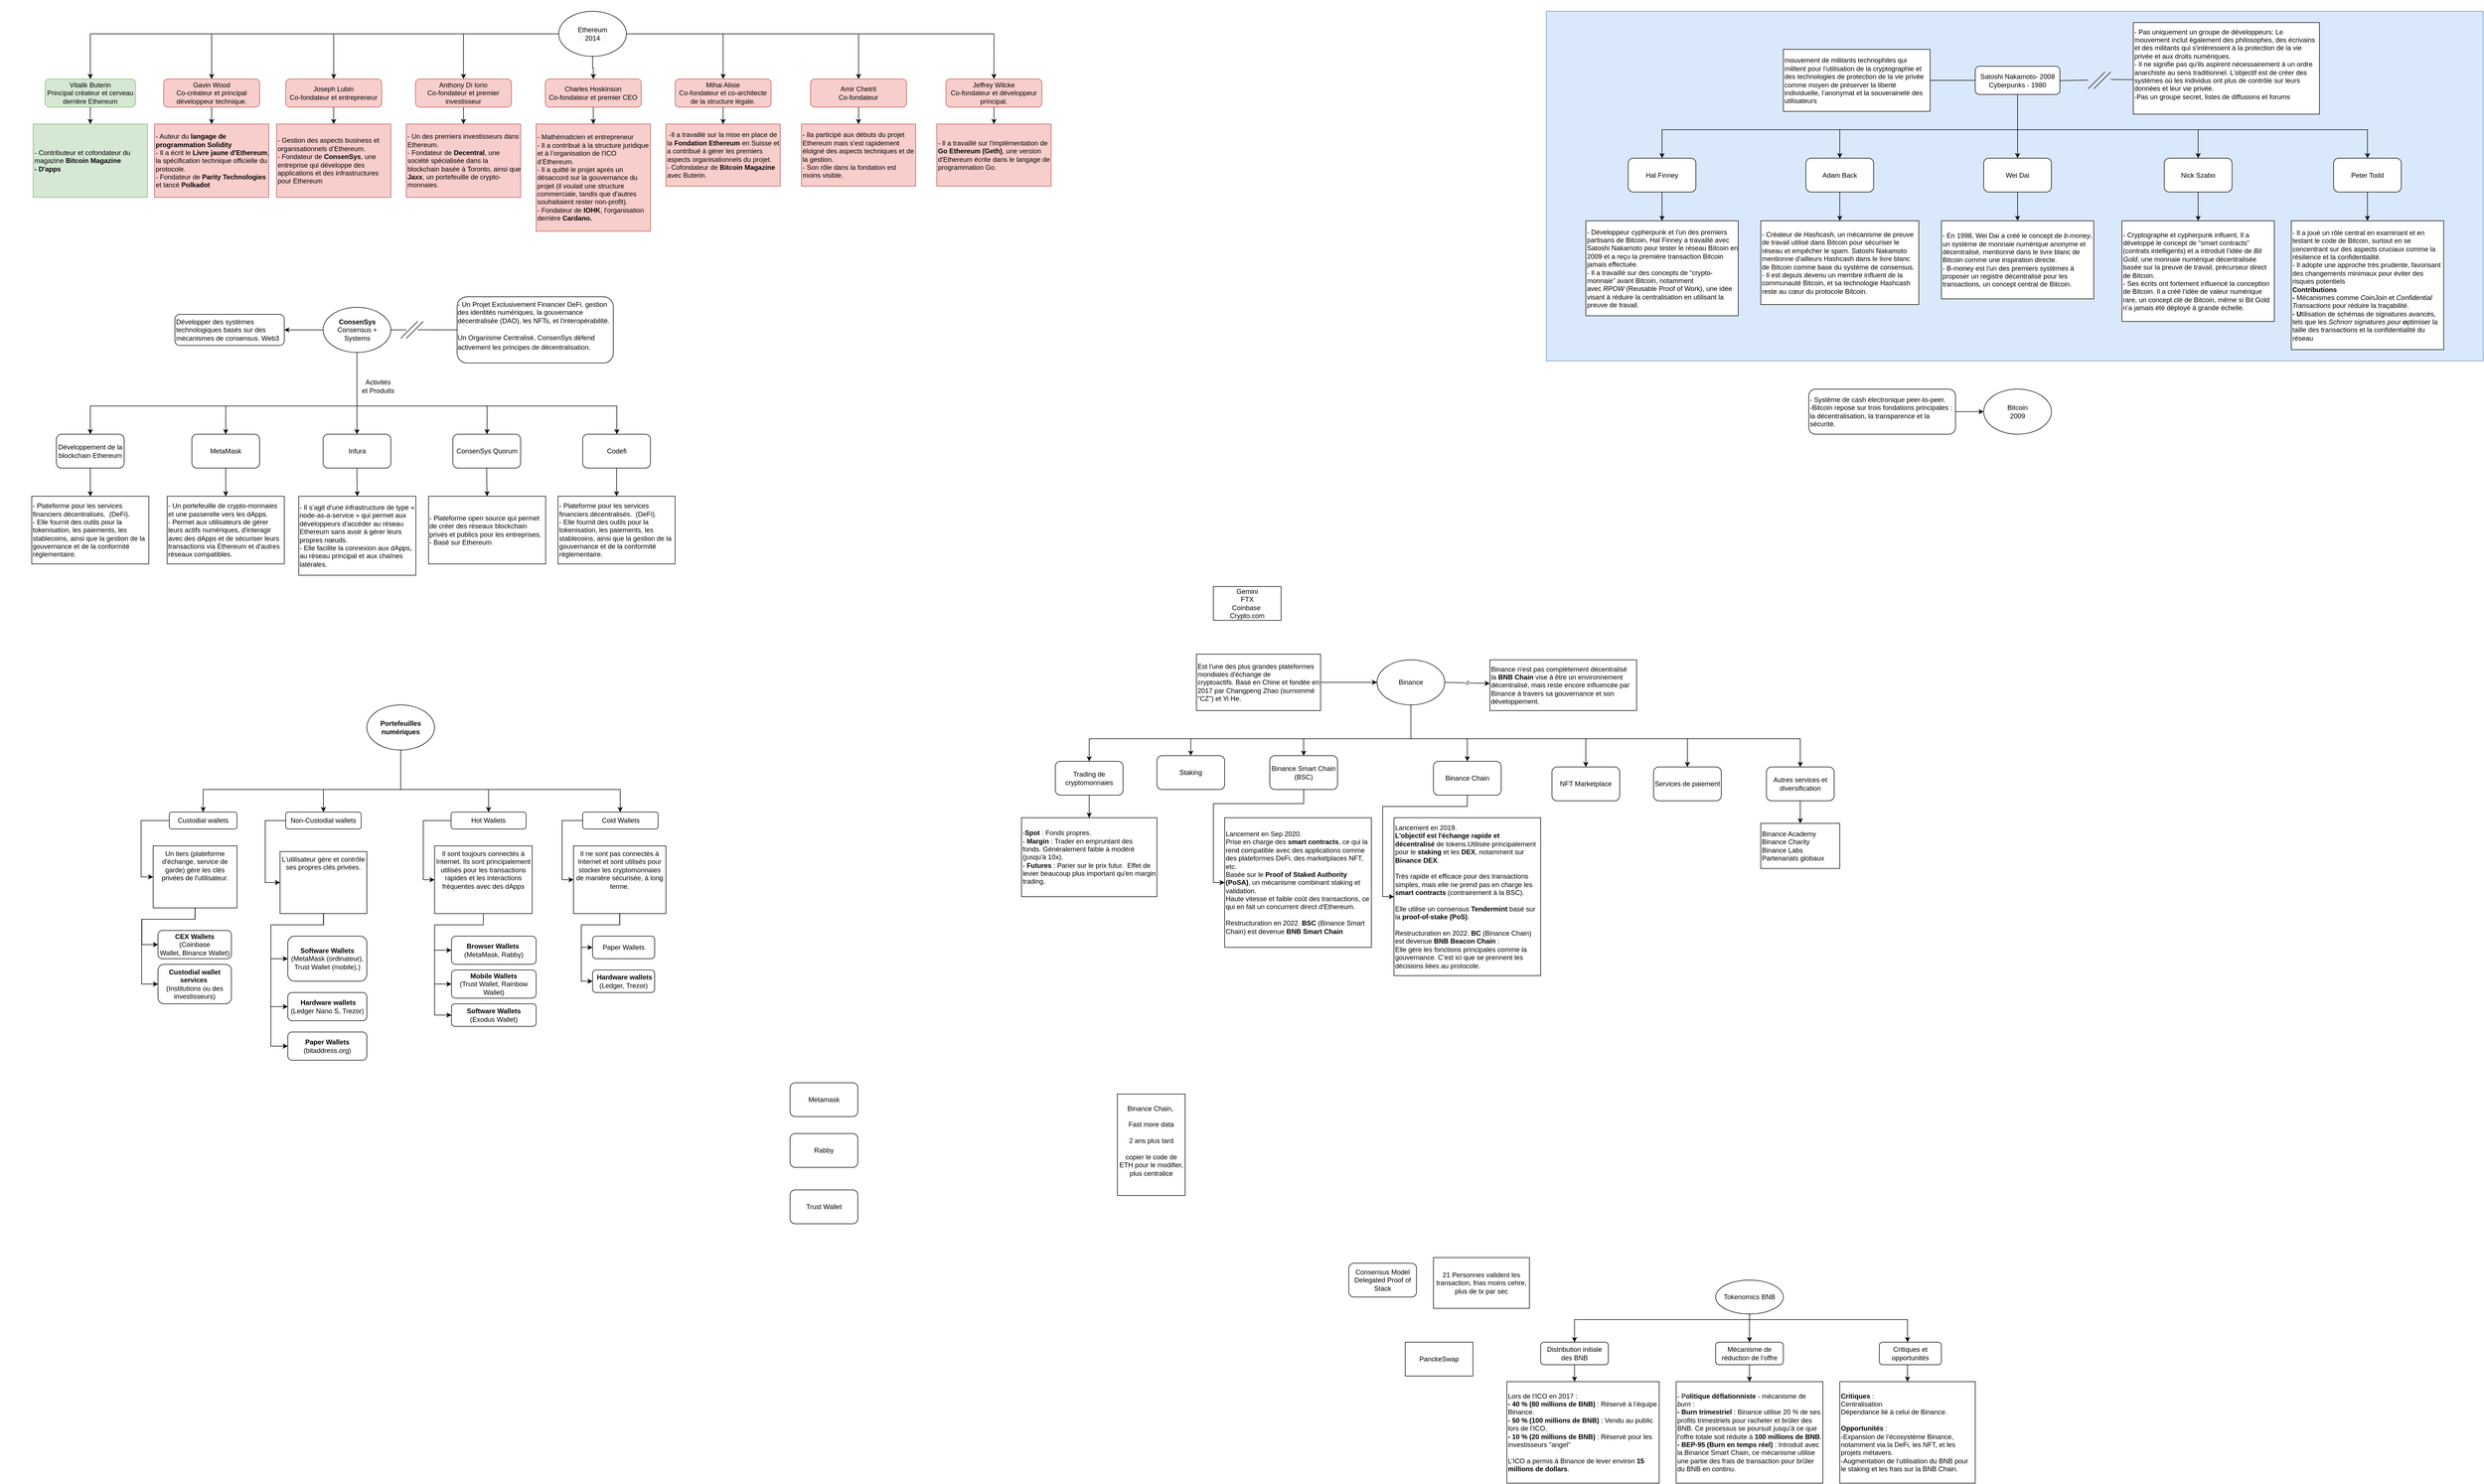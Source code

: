 <mxfile version="24.9.0">
  <diagram name="Page-1" id="_voRB7Y6iMDA6GGgN8ft">
    <mxGraphModel dx="1061" dy="603" grid="1" gridSize="10" guides="0" tooltips="1" connect="1" arrows="1" fold="1" page="1" pageScale="1" pageWidth="827" pageHeight="1169" math="0" shadow="0">
      <root>
        <mxCell id="0" />
        <mxCell id="1" parent="0" />
        <mxCell id="1MkHPFC1iVQuffIMI8So-28" value="" style="rounded=0;whiteSpace=wrap;html=1;strokeColor=none;" parent="1" vertex="1">
          <mxGeometry x="220" y="1220" width="1060" height="760" as="geometry" />
        </mxCell>
        <mxCell id="3sWl9bdjO9z3tYgHTGhD-47" value="" style="rounded=0;whiteSpace=wrap;html=1;strokeColor=#6c8ebf;fillColor=#dae8fc;" parent="1" vertex="1">
          <mxGeometry x="2790" y="60" width="1660" height="620" as="geometry" />
        </mxCell>
        <mxCell id="WtHiP-zUXW_M2bAxR0jx-71" value="" style="rounded=0;whiteSpace=wrap;html=1;strokeColor=none;" parent="1" vertex="1">
          <mxGeometry x="90" y="40" width="1860" height="440" as="geometry" />
        </mxCell>
        <mxCell id="WtHiP-zUXW_M2bAxR0jx-70" value="" style="rounded=0;whiteSpace=wrap;html=1;strokeColor=none;" parent="1" vertex="1">
          <mxGeometry x="50" y="540" width="1270" height="580" as="geometry" />
        </mxCell>
        <mxCell id="WtHiP-zUXW_M2bAxR0jx-74" style="edgeStyle=orthogonalEdgeStyle;rounded=0;orthogonalLoop=1;jettySize=auto;html=1;entryX=0.5;entryY=0;entryDx=0;entryDy=0;" parent="1" source="WtHiP-zUXW_M2bAxR0jx-1" target="WtHiP-zUXW_M2bAxR0jx-6" edge="1">
          <mxGeometry relative="1" as="geometry" />
        </mxCell>
        <mxCell id="WtHiP-zUXW_M2bAxR0jx-1" value="Vitalik Buterin&lt;br&gt;&lt;div&gt;Principal créateur et cerveau derrière Ethereum&lt;br&gt;&lt;/div&gt;" style="rounded=1;whiteSpace=wrap;html=1;fillColor=#d5e8d4;strokeColor=#82b366;" parent="1" vertex="1">
          <mxGeometry x="130" y="180" width="160" height="50" as="geometry" />
        </mxCell>
        <mxCell id="WtHiP-zUXW_M2bAxR0jx-21" style="edgeStyle=orthogonalEdgeStyle;rounded=0;orthogonalLoop=1;jettySize=auto;html=1;entryX=0.5;entryY=0;entryDx=0;entryDy=0;" parent="1" source="WtHiP-zUXW_M2bAxR0jx-2" target="WtHiP-zUXW_M2bAxR0jx-1" edge="1">
          <mxGeometry relative="1" as="geometry">
            <Array as="points">
              <mxPoint x="210" y="100" />
            </Array>
          </mxGeometry>
        </mxCell>
        <mxCell id="WtHiP-zUXW_M2bAxR0jx-22" style="edgeStyle=orthogonalEdgeStyle;rounded=0;orthogonalLoop=1;jettySize=auto;html=1;" parent="1" source="WtHiP-zUXW_M2bAxR0jx-2" target="WtHiP-zUXW_M2bAxR0jx-3" edge="1">
          <mxGeometry relative="1" as="geometry" />
        </mxCell>
        <mxCell id="WtHiP-zUXW_M2bAxR0jx-23" style="edgeStyle=orthogonalEdgeStyle;rounded=0;orthogonalLoop=1;jettySize=auto;html=1;" parent="1" source="WtHiP-zUXW_M2bAxR0jx-2" target="WtHiP-zUXW_M2bAxR0jx-7" edge="1">
          <mxGeometry relative="1" as="geometry" />
        </mxCell>
        <mxCell id="WtHiP-zUXW_M2bAxR0jx-24" style="edgeStyle=orthogonalEdgeStyle;rounded=0;orthogonalLoop=1;jettySize=auto;html=1;" parent="1" source="WtHiP-zUXW_M2bAxR0jx-2" target="WtHiP-zUXW_M2bAxR0jx-10" edge="1">
          <mxGeometry relative="1" as="geometry" />
        </mxCell>
        <mxCell id="WtHiP-zUXW_M2bAxR0jx-25" style="edgeStyle=orthogonalEdgeStyle;rounded=0;orthogonalLoop=1;jettySize=auto;html=1;" parent="1" source="WtHiP-zUXW_M2bAxR0jx-2" target="WtHiP-zUXW_M2bAxR0jx-15" edge="1">
          <mxGeometry relative="1" as="geometry" />
        </mxCell>
        <mxCell id="WtHiP-zUXW_M2bAxR0jx-26" style="edgeStyle=orthogonalEdgeStyle;rounded=0;orthogonalLoop=1;jettySize=auto;html=1;" parent="1" source="WtHiP-zUXW_M2bAxR0jx-2" target="WtHiP-zUXW_M2bAxR0jx-16" edge="1">
          <mxGeometry relative="1" as="geometry" />
        </mxCell>
        <mxCell id="WtHiP-zUXW_M2bAxR0jx-27" style="edgeStyle=orthogonalEdgeStyle;rounded=0;orthogonalLoop=1;jettySize=auto;html=1;" parent="1" source="WtHiP-zUXW_M2bAxR0jx-2" target="WtHiP-zUXW_M2bAxR0jx-18" edge="1">
          <mxGeometry relative="1" as="geometry" />
        </mxCell>
        <mxCell id="WtHiP-zUXW_M2bAxR0jx-28" style="edgeStyle=orthogonalEdgeStyle;rounded=0;orthogonalLoop=1;jettySize=auto;html=1;entryX=0.5;entryY=0;entryDx=0;entryDy=0;" parent="1" source="WtHiP-zUXW_M2bAxR0jx-2" target="WtHiP-zUXW_M2bAxR0jx-20" edge="1">
          <mxGeometry relative="1" as="geometry" />
        </mxCell>
        <mxCell id="WtHiP-zUXW_M2bAxR0jx-2" value="&lt;meta charset=&quot;utf-8&quot;&gt;&lt;span style=&quot;color: rgb(0, 0, 0); font-family: Helvetica; font-size: 12px; font-style: normal; font-variant-ligatures: normal; font-variant-caps: normal; font-weight: 400; letter-spacing: normal; orphans: 2; text-align: center; text-indent: 0px; text-transform: none; widows: 2; word-spacing: 0px; -webkit-text-stroke-width: 0px; white-space: normal; background-color: rgb(251, 251, 251); text-decoration-thickness: initial; text-decoration-style: initial; text-decoration-color: initial; display: inline !important; float: none;&quot;&gt;Ethereum&lt;/span&gt;&lt;div style=&quot;forced-color-adjust: none; color: rgb(0, 0, 0); font-family: Helvetica; font-size: 12px; font-style: normal; font-variant-ligatures: normal; font-variant-caps: normal; font-weight: 400; letter-spacing: normal; orphans: 2; text-align: center; text-indent: 0px; text-transform: none; widows: 2; word-spacing: 0px; -webkit-text-stroke-width: 0px; white-space: normal; background-color: rgb(251, 251, 251); text-decoration-thickness: initial; text-decoration-style: initial; text-decoration-color: initial;&quot;&gt;2014&lt;/div&gt;" style="ellipse;whiteSpace=wrap;html=1;" parent="1" vertex="1">
          <mxGeometry x="1040" y="60" width="120" height="80" as="geometry" />
        </mxCell>
        <mxCell id="WtHiP-zUXW_M2bAxR0jx-75" style="edgeStyle=orthogonalEdgeStyle;rounded=0;orthogonalLoop=1;jettySize=auto;html=1;entryX=0.5;entryY=0;entryDx=0;entryDy=0;" parent="1" source="WtHiP-zUXW_M2bAxR0jx-3" target="WtHiP-zUXW_M2bAxR0jx-4" edge="1">
          <mxGeometry relative="1" as="geometry" />
        </mxCell>
        <mxCell id="WtHiP-zUXW_M2bAxR0jx-3" value="Gavin Wood&lt;div&gt;Co-créateur et principal développeur technique.&lt;br&gt;&lt;/div&gt;" style="rounded=1;whiteSpace=wrap;html=1;fillColor=#f8cecc;strokeColor=#b85450;" parent="1" vertex="1">
          <mxGeometry x="340" y="180" width="170" height="50" as="geometry" />
        </mxCell>
        <mxCell id="WtHiP-zUXW_M2bAxR0jx-4" value="&lt;span style=&quot;background-color: initial;&quot;&gt;- Auteur du &lt;/span&gt;&lt;strong style=&quot;background-color: initial;&quot;&gt;langage de programmation Solidity&lt;/strong&gt;&lt;span style=&quot;background-color: initial;&quot;&gt;&amp;nbsp;&lt;/span&gt;&lt;br&gt;&lt;span style=&quot;background-color: initial;&quot;&gt;- Il a écrit le &lt;/span&gt;&lt;strong style=&quot;background-color: initial;&quot;&gt;Livre jaune d&#39;Ethereum&lt;/strong&gt;&lt;span style=&quot;background-color: initial;&quot;&gt;, la spécification technique officielle du protocole.&lt;/span&gt;&lt;div&gt;&lt;span style=&quot;background-color: initial;&quot;&gt;- Fondateur de&amp;nbsp;&lt;/span&gt;&lt;strong style=&quot;background-color: initial;&quot;&gt;Parity Technologies&lt;/strong&gt;&lt;span style=&quot;background-color: initial;&quot;&gt; et lancé &lt;/span&gt;&lt;strong style=&quot;background-color: initial;&quot;&gt;Polkadot&lt;/strong&gt;&lt;/div&gt;" style="rounded=0;whiteSpace=wrap;html=1;align=left;fillColor=#f8cecc;strokeColor=#b85450;" parent="1" vertex="1">
          <mxGeometry x="323.75" y="260" width="202.5" height="130" as="geometry" />
        </mxCell>
        <mxCell id="WtHiP-zUXW_M2bAxR0jx-6" value="- Contributeur et cofondateur du magazine&amp;nbsp;&lt;strong&gt;Bitcoin Magazine&lt;/strong&gt;&lt;div&gt;&lt;strong&gt;- D&#39;apps&lt;/strong&gt;&lt;/div&gt;" style="rounded=0;whiteSpace=wrap;html=1;align=left;fillColor=#d5e8d4;strokeColor=#82b366;" parent="1" vertex="1">
          <mxGeometry x="108.75" y="260" width="202.5" height="130" as="geometry" />
        </mxCell>
        <mxCell id="WtHiP-zUXW_M2bAxR0jx-29" style="edgeStyle=orthogonalEdgeStyle;rounded=0;orthogonalLoop=1;jettySize=auto;html=1;" parent="1" source="WtHiP-zUXW_M2bAxR0jx-7" target="WtHiP-zUXW_M2bAxR0jx-8" edge="1">
          <mxGeometry relative="1" as="geometry" />
        </mxCell>
        <mxCell id="WtHiP-zUXW_M2bAxR0jx-7" value="&lt;div&gt;Joseph Lubin&lt;br&gt;&lt;/div&gt;&lt;div&gt;Co-fondateur et entrepreneur&lt;br&gt;&lt;/div&gt;" style="rounded=1;whiteSpace=wrap;html=1;fillColor=#f8cecc;strokeColor=#b85450;" parent="1" vertex="1">
          <mxGeometry x="556.25" y="180" width="170" height="50" as="geometry" />
        </mxCell>
        <mxCell id="WtHiP-zUXW_M2bAxR0jx-8" value="- Gestion des aspects business et organisationnels d’Ethereum.&amp;nbsp;&lt;div&gt;- Fondateur de&amp;nbsp;&lt;strong&gt;ConsenSys&lt;/strong&gt;, une entreprise qui développe des applications et des infrastructures pour Ethereum&lt;br&gt;&lt;/div&gt;" style="rounded=0;whiteSpace=wrap;html=1;align=left;fillColor=#f8cecc;strokeColor=#b85450;" parent="1" vertex="1">
          <mxGeometry x="540" y="260" width="202.5" height="130" as="geometry" />
        </mxCell>
        <mxCell id="WtHiP-zUXW_M2bAxR0jx-9" value="&lt;div&gt;- Un des premiers investisseurs dans Ethereum.&lt;/div&gt;&lt;div&gt;- Fondateur de&amp;nbsp;&lt;strong&gt;Decentral&lt;/strong&gt;, une société spécialisée dans la blockchain basée à Toronto, ainsi que &lt;strong&gt;Jaxx&lt;/strong&gt;, un portefeuille de crypto-monnaies.&lt;br&gt;&lt;/div&gt;" style="rounded=0;whiteSpace=wrap;html=1;align=left;fillColor=#f8cecc;strokeColor=#b85450;" parent="1" vertex="1">
          <mxGeometry x="770" y="260" width="202.5" height="130" as="geometry" />
        </mxCell>
        <mxCell id="WtHiP-zUXW_M2bAxR0jx-76" style="edgeStyle=orthogonalEdgeStyle;rounded=0;orthogonalLoop=1;jettySize=auto;html=1;entryX=0.5;entryY=0;entryDx=0;entryDy=0;" parent="1" source="WtHiP-zUXW_M2bAxR0jx-10" target="WtHiP-zUXW_M2bAxR0jx-9" edge="1">
          <mxGeometry relative="1" as="geometry" />
        </mxCell>
        <mxCell id="WtHiP-zUXW_M2bAxR0jx-10" value="&lt;div&gt;Anthony Di Iorio&lt;/div&gt;&lt;div&gt;&lt;span style=&quot;background-color: initial;&quot;&gt;Co-fondateur et premier investisseur&lt;/span&gt;&lt;/div&gt;" style="rounded=1;whiteSpace=wrap;html=1;fillColor=#f8cecc;strokeColor=#b85450;" parent="1" vertex="1">
          <mxGeometry x="786.25" y="180" width="170" height="50" as="geometry" />
        </mxCell>
        <mxCell id="WtHiP-zUXW_M2bAxR0jx-11" value="&lt;div&gt;- Mathématicien et entrepreneur&lt;/div&gt;&lt;div&gt;- Il a contribué à la structure juridique et à l’organisation de l&#39;ICO d’Ethereum.&amp;nbsp;&lt;/div&gt;&lt;div&gt;- Il a quitté le projet après un désaccord sur la gouvernance du projet (il voulait une structure commerciale, tandis que d&#39;autres souhaitaient rester non-profit).&amp;nbsp;&lt;/div&gt;&lt;div&gt;- Fondateur de&amp;nbsp;&lt;strong&gt;IOHK&lt;/strong&gt;, l&#39;organisation derrière &lt;strong&gt;Cardano.&lt;/strong&gt;&lt;br&gt;&lt;/div&gt;" style="rounded=0;whiteSpace=wrap;html=1;align=left;fillColor=#f8cecc;strokeColor=#b85450;" parent="1" vertex="1">
          <mxGeometry x="1000" y="260" width="202.5" height="190" as="geometry" />
        </mxCell>
        <mxCell id="WtHiP-zUXW_M2bAxR0jx-13" value="&lt;div&gt;&amp;nbsp;-Il a travaillé sur la mise en place de la &lt;strong&gt;Fondation Ethereum&lt;/strong&gt; en Suisse et a contribué à gérer les premiers aspects organisationnels du projet.&amp;nbsp;&lt;/div&gt;&lt;div&gt;- Cofondateur de &lt;strong&gt;Bitcoin Magazine&lt;/strong&gt; avec Buterin.&lt;br&gt;&lt;/div&gt;" style="rounded=0;whiteSpace=wrap;html=1;align=left;fillColor=#f8cecc;strokeColor=#b85450;" parent="1" vertex="1">
          <mxGeometry x="1230" y="260" width="202.5" height="110" as="geometry" />
        </mxCell>
        <mxCell id="WtHiP-zUXW_M2bAxR0jx-77" style="edgeStyle=orthogonalEdgeStyle;rounded=0;orthogonalLoop=1;jettySize=auto;html=1;entryX=0.5;entryY=0;entryDx=0;entryDy=0;" parent="1" source="WtHiP-zUXW_M2bAxR0jx-15" target="WtHiP-zUXW_M2bAxR0jx-11" edge="1">
          <mxGeometry relative="1" as="geometry" />
        </mxCell>
        <mxCell id="WtHiP-zUXW_M2bAxR0jx-15" value="&lt;div&gt;&lt;span style=&quot;background-color: initial;&quot;&gt;Charles Hoskinson&lt;/span&gt;&lt;/div&gt;&lt;div&gt;&lt;span style=&quot;background-color: initial;&quot;&gt;Co-fondateur et premier CEO&lt;/span&gt;&lt;br&gt;&lt;/div&gt;" style="rounded=1;whiteSpace=wrap;html=1;fillColor=#f8cecc;strokeColor=#b85450;" parent="1" vertex="1">
          <mxGeometry x="1016.25" y="180" width="170" height="50" as="geometry" />
        </mxCell>
        <mxCell id="WtHiP-zUXW_M2bAxR0jx-78" style="edgeStyle=orthogonalEdgeStyle;rounded=0;orthogonalLoop=1;jettySize=auto;html=1;entryX=0.5;entryY=0;entryDx=0;entryDy=0;" parent="1" source="WtHiP-zUXW_M2bAxR0jx-16" target="WtHiP-zUXW_M2bAxR0jx-13" edge="1">
          <mxGeometry relative="1" as="geometry" />
        </mxCell>
        <mxCell id="WtHiP-zUXW_M2bAxR0jx-16" value="&lt;div&gt;&lt;span style=&quot;background-color: initial;&quot;&gt;Mihai Alisie&lt;/span&gt;&lt;/div&gt;&lt;div&gt;Co-fondateur et co-architecte de la structure légale.&lt;br&gt;&lt;/div&gt;" style="rounded=1;whiteSpace=wrap;html=1;fillColor=#f8cecc;strokeColor=#b85450;" parent="1" vertex="1">
          <mxGeometry x="1246.25" y="180" width="170" height="50" as="geometry" />
        </mxCell>
        <mxCell id="WtHiP-zUXW_M2bAxR0jx-17" value="&lt;div&gt;- Ila participé aux débuts du projet Ethereum mais s&#39;est rapidement éloigné des aspects techniques et de la gestion.&amp;nbsp;&lt;/div&gt;&lt;div&gt;- Son rôle dans la fondation est moins visible.&lt;br&gt;&lt;/div&gt;" style="rounded=0;whiteSpace=wrap;html=1;align=left;fillColor=#f8cecc;strokeColor=#b85450;" parent="1" vertex="1">
          <mxGeometry x="1470" y="260" width="202.5" height="110" as="geometry" />
        </mxCell>
        <mxCell id="WtHiP-zUXW_M2bAxR0jx-79" style="edgeStyle=orthogonalEdgeStyle;rounded=0;orthogonalLoop=1;jettySize=auto;html=1;entryX=0.5;entryY=0;entryDx=0;entryDy=0;" parent="1" source="WtHiP-zUXW_M2bAxR0jx-18" target="WtHiP-zUXW_M2bAxR0jx-17" edge="1">
          <mxGeometry relative="1" as="geometry" />
        </mxCell>
        <mxCell id="WtHiP-zUXW_M2bAxR0jx-18" value="&lt;div&gt;&lt;span style=&quot;background-color: initial;&quot;&gt;Amir Chetrit&lt;/span&gt;&lt;/div&gt;&lt;div&gt;&lt;span style=&quot;background-color: initial;&quot;&gt;Co-fondateur&lt;/span&gt;&lt;br&gt;&lt;/div&gt;" style="rounded=1;whiteSpace=wrap;html=1;fillColor=#f8cecc;strokeColor=#b85450;" parent="1" vertex="1">
          <mxGeometry x="1486.25" y="180" width="170" height="50" as="geometry" />
        </mxCell>
        <mxCell id="WtHiP-zUXW_M2bAxR0jx-19" value="&lt;div&gt;- Il a travaillé sur l&#39;implémentation de &lt;strong&gt;Go Ethereum (Geth)&lt;/strong&gt;, une version d&#39;Ethereum écrite dans le langage de programmation Go.&amp;nbsp;&lt;/div&gt;" style="rounded=0;whiteSpace=wrap;html=1;align=left;fillColor=#f8cecc;strokeColor=#b85450;" parent="1" vertex="1">
          <mxGeometry x="1710" y="260" width="202.5" height="110" as="geometry" />
        </mxCell>
        <mxCell id="WtHiP-zUXW_M2bAxR0jx-80" style="edgeStyle=orthogonalEdgeStyle;rounded=0;orthogonalLoop=1;jettySize=auto;html=1;entryX=0.5;entryY=0;entryDx=0;entryDy=0;" parent="1" source="WtHiP-zUXW_M2bAxR0jx-20" target="WtHiP-zUXW_M2bAxR0jx-19" edge="1">
          <mxGeometry relative="1" as="geometry" />
        </mxCell>
        <mxCell id="WtHiP-zUXW_M2bAxR0jx-20" value="&lt;div&gt;Jeffrey Wilcke&lt;br&gt;&lt;/div&gt;&lt;div&gt;Co-fondateur et développeur principal.&lt;br&gt;&lt;/div&gt;" style="rounded=1;whiteSpace=wrap;html=1;fillColor=#f8cecc;strokeColor=#b85450;" parent="1" vertex="1">
          <mxGeometry x="1726.25" y="180" width="170" height="50" as="geometry" />
        </mxCell>
        <mxCell id="WtHiP-zUXW_M2bAxR0jx-32" style="edgeStyle=orthogonalEdgeStyle;rounded=0;orthogonalLoop=1;jettySize=auto;html=1;entryX=1;entryY=0.5;entryDx=0;entryDy=0;" parent="1" source="WtHiP-zUXW_M2bAxR0jx-30" target="WtHiP-zUXW_M2bAxR0jx-31" edge="1">
          <mxGeometry relative="1" as="geometry" />
        </mxCell>
        <mxCell id="WtHiP-zUXW_M2bAxR0jx-39" style="edgeStyle=orthogonalEdgeStyle;rounded=0;orthogonalLoop=1;jettySize=auto;html=1;" parent="1" source="WtHiP-zUXW_M2bAxR0jx-30" target="WtHiP-zUXW_M2bAxR0jx-36" edge="1">
          <mxGeometry relative="1" as="geometry" />
        </mxCell>
        <mxCell id="WtHiP-zUXW_M2bAxR0jx-44" style="edgeStyle=orthogonalEdgeStyle;rounded=0;orthogonalLoop=1;jettySize=auto;html=1;exitX=0.5;exitY=1;exitDx=0;exitDy=0;" parent="1" source="WtHiP-zUXW_M2bAxR0jx-30" target="WtHiP-zUXW_M2bAxR0jx-37" edge="1">
          <mxGeometry relative="1" as="geometry">
            <Array as="points">
              <mxPoint x="682" y="760" />
              <mxPoint x="913" y="760" />
            </Array>
          </mxGeometry>
        </mxCell>
        <mxCell id="WtHiP-zUXW_M2bAxR0jx-46" style="edgeStyle=orthogonalEdgeStyle;rounded=0;orthogonalLoop=1;jettySize=auto;html=1;entryX=0.5;entryY=0;entryDx=0;entryDy=0;exitX=0.5;exitY=1;exitDx=0;exitDy=0;" parent="1" source="WtHiP-zUXW_M2bAxR0jx-30" target="WtHiP-zUXW_M2bAxR0jx-35" edge="1">
          <mxGeometry relative="1" as="geometry">
            <Array as="points">
              <mxPoint x="682" y="760" />
              <mxPoint x="450" y="760" />
            </Array>
          </mxGeometry>
        </mxCell>
        <mxCell id="WtHiP-zUXW_M2bAxR0jx-47" style="edgeStyle=orthogonalEdgeStyle;rounded=0;orthogonalLoop=1;jettySize=auto;html=1;exitX=0.5;exitY=1;exitDx=0;exitDy=0;" parent="1" source="WtHiP-zUXW_M2bAxR0jx-30" target="WtHiP-zUXW_M2bAxR0jx-34" edge="1">
          <mxGeometry relative="1" as="geometry">
            <Array as="points">
              <mxPoint x="682" y="760" />
              <mxPoint x="210" y="760" />
            </Array>
          </mxGeometry>
        </mxCell>
        <mxCell id="WtHiP-zUXW_M2bAxR0jx-49" style="edgeStyle=orthogonalEdgeStyle;rounded=0;orthogonalLoop=1;jettySize=auto;html=1;exitX=0.5;exitY=1;exitDx=0;exitDy=0;" parent="1" source="WtHiP-zUXW_M2bAxR0jx-30" target="WtHiP-zUXW_M2bAxR0jx-38" edge="1">
          <mxGeometry relative="1" as="geometry">
            <Array as="points">
              <mxPoint x="682" y="760" />
              <mxPoint x="1143" y="760" />
            </Array>
          </mxGeometry>
        </mxCell>
        <mxCell id="WtHiP-zUXW_M2bAxR0jx-30" value="&lt;b&gt;ConsenSys&lt;/b&gt;&lt;div&gt;Consensus + Systems&lt;/div&gt;" style="ellipse;whiteSpace=wrap;html=1;" parent="1" vertex="1">
          <mxGeometry x="622.5" y="585" width="120" height="80" as="geometry" />
        </mxCell>
        <mxCell id="WtHiP-zUXW_M2bAxR0jx-31" value="Développer des systèmes technologiques basés sur des mécanismes de consensus. Web3" style="rounded=1;whiteSpace=wrap;html=1;align=left;" parent="1" vertex="1">
          <mxGeometry x="360" y="597.5" width="193.75" height="55" as="geometry" />
        </mxCell>
        <mxCell id="WtHiP-zUXW_M2bAxR0jx-54" style="edgeStyle=orthogonalEdgeStyle;rounded=0;orthogonalLoop=1;jettySize=auto;html=1;" parent="1" source="WtHiP-zUXW_M2bAxR0jx-34" target="WtHiP-zUXW_M2bAxR0jx-53" edge="1">
          <mxGeometry relative="1" as="geometry" />
        </mxCell>
        <mxCell id="WtHiP-zUXW_M2bAxR0jx-34" value="&lt;meta charset=&quot;utf-8&quot;&gt;Développement de la blockchain Ethereum" style="rounded=1;whiteSpace=wrap;html=1;" parent="1" vertex="1">
          <mxGeometry x="150" y="810" width="120" height="60" as="geometry" />
        </mxCell>
        <mxCell id="WtHiP-zUXW_M2bAxR0jx-55" style="edgeStyle=orthogonalEdgeStyle;rounded=0;orthogonalLoop=1;jettySize=auto;html=1;" parent="1" source="WtHiP-zUXW_M2bAxR0jx-35" target="WtHiP-zUXW_M2bAxR0jx-52" edge="1">
          <mxGeometry relative="1" as="geometry" />
        </mxCell>
        <mxCell id="WtHiP-zUXW_M2bAxR0jx-35" value="MetaMask" style="rounded=1;whiteSpace=wrap;html=1;" parent="1" vertex="1">
          <mxGeometry x="390" y="810" width="120" height="60" as="geometry" />
        </mxCell>
        <mxCell id="WtHiP-zUXW_M2bAxR0jx-56" style="edgeStyle=orthogonalEdgeStyle;rounded=0;orthogonalLoop=1;jettySize=auto;html=1;" parent="1" source="WtHiP-zUXW_M2bAxR0jx-36" target="WtHiP-zUXW_M2bAxR0jx-51" edge="1">
          <mxGeometry relative="1" as="geometry" />
        </mxCell>
        <mxCell id="WtHiP-zUXW_M2bAxR0jx-36" value="Infura" style="rounded=1;whiteSpace=wrap;html=1;" parent="1" vertex="1">
          <mxGeometry x="622.5" y="810" width="120" height="60" as="geometry" />
        </mxCell>
        <mxCell id="WtHiP-zUXW_M2bAxR0jx-57" style="edgeStyle=orthogonalEdgeStyle;rounded=0;orthogonalLoop=1;jettySize=auto;html=1;" parent="1" source="WtHiP-zUXW_M2bAxR0jx-37" target="WtHiP-zUXW_M2bAxR0jx-50" edge="1">
          <mxGeometry relative="1" as="geometry" />
        </mxCell>
        <mxCell id="WtHiP-zUXW_M2bAxR0jx-37" value="ConsenSys Quorum" style="rounded=1;whiteSpace=wrap;html=1;" parent="1" vertex="1">
          <mxGeometry x="852.5" y="810" width="120" height="60" as="geometry" />
        </mxCell>
        <mxCell id="WtHiP-zUXW_M2bAxR0jx-58" style="edgeStyle=orthogonalEdgeStyle;rounded=0;orthogonalLoop=1;jettySize=auto;html=1;" parent="1" source="WtHiP-zUXW_M2bAxR0jx-38" target="WtHiP-zUXW_M2bAxR0jx-48" edge="1">
          <mxGeometry relative="1" as="geometry" />
        </mxCell>
        <mxCell id="WtHiP-zUXW_M2bAxR0jx-38" value="Codefi" style="rounded=1;whiteSpace=wrap;html=1;" parent="1" vertex="1">
          <mxGeometry x="1082.5" y="810" width="120" height="60" as="geometry" />
        </mxCell>
        <mxCell id="WtHiP-zUXW_M2bAxR0jx-48" value="- Plateforme pour les services financiers décentralisés.&amp;nbsp;&amp;nbsp;(DeFi).&lt;div&gt;- Elle fournit des outils pour la tokenisation, les paiements, les stablecoins, ainsi que la gestion de la gouvernance et de la conformité réglementaire.&lt;/div&gt;" style="rounded=0;whiteSpace=wrap;html=1;align=left;" parent="1" vertex="1">
          <mxGeometry x="1038.75" y="920" width="207.5" height="120" as="geometry" />
        </mxCell>
        <mxCell id="WtHiP-zUXW_M2bAxR0jx-50" value="- Plateforme open source qui permet de créer des réseaux blockchain privés et publics pour les entreprises.&lt;div&gt;- Basé sur Ethereum&lt;/div&gt;" style="rounded=0;whiteSpace=wrap;html=1;align=left;" parent="1" vertex="1">
          <mxGeometry x="809.38" y="920" width="207.5" height="120" as="geometry" />
        </mxCell>
        <mxCell id="WtHiP-zUXW_M2bAxR0jx-51" value="- Il s’agit d’une infrastructure de type « node-as-a-service » qui permet aux développeurs d&#39;accéder au réseau Ethereum sans avoir à gérer leurs propres nœuds.&amp;nbsp;&lt;div&gt;- Elle facilite la connexion aux dApps, au réseau principal et aux chaînes latérales.&lt;br&gt;&lt;/div&gt;" style="rounded=0;whiteSpace=wrap;html=1;align=left;" parent="1" vertex="1">
          <mxGeometry x="579.38" y="920" width="207.5" height="140" as="geometry" />
        </mxCell>
        <mxCell id="WtHiP-zUXW_M2bAxR0jx-52" value="- Un portefeuille de crypto-monnaies et une passerelle vers les dApps.&lt;div&gt;- Permet aux utilisateurs de gérer leurs actifs numériques, d&#39;interagir avec des dApps et de sécuriser leurs transactions via Ethereum et d&#39;autres réseaux compatibles.&lt;br&gt;&lt;/div&gt;" style="rounded=0;whiteSpace=wrap;html=1;align=left;" parent="1" vertex="1">
          <mxGeometry x="346.25" y="920" width="207.5" height="120" as="geometry" />
        </mxCell>
        <mxCell id="WtHiP-zUXW_M2bAxR0jx-53" value="- Plateforme pour les services financiers décentralisés.&amp;nbsp;&amp;nbsp;(DeFi).&lt;div&gt;- Elle fournit des outils pour la tokenisation, les paiements, les stablecoins, ainsi que la gestion de la gouvernance et de la conformité réglementaire.&lt;/div&gt;" style="rounded=0;whiteSpace=wrap;html=1;align=left;" parent="1" vertex="1">
          <mxGeometry x="106.25" y="920" width="207.5" height="120" as="geometry" />
        </mxCell>
        <mxCell id="WtHiP-zUXW_M2bAxR0jx-65" value="&lt;div&gt;&lt;div style=&quot;text-align: left;&quot;&gt;- Un Projet Exclusivement Financier DeFi.&amp;nbsp;&lt;span style=&quot;background-color: initial;&quot;&gt;gestion des&amp;nbsp;&lt;/span&gt;&lt;span style=&quot;background-color: initial;&quot;&gt;identités numériques&lt;/span&gt;&lt;span style=&quot;background-color: initial;&quot;&gt;, la&amp;nbsp;&lt;/span&gt;&lt;span style=&quot;background-color: initial;&quot;&gt;gouvernance décentralisée (DAO)&lt;/span&gt;&lt;span style=&quot;background-color: initial;&quot;&gt;, les&amp;nbsp;&lt;/span&gt;&lt;span style=&quot;background-color: initial;&quot;&gt;NFTs&lt;/span&gt;&lt;span style=&quot;background-color: initial;&quot;&gt;, et l&#39;&lt;/span&gt;&lt;span style=&quot;background-color: initial;&quot;&gt;interopérabilité&lt;/span&gt;&lt;span style=&quot;background-color: initial;&quot;&gt;.&lt;/span&gt;&lt;/div&gt;&lt;div&gt;&lt;h3 style=&quot;text-align: left;&quot;&gt;&lt;font style=&quot;font-size: 12px; font-weight: normal;&quot;&gt;Un Organisme Centralisé,&amp;nbsp;&lt;span style=&quot;background-color: initial;&quot;&gt;ConsenSys défend activement les principes de&amp;nbsp;&lt;/span&gt;&lt;span style=&quot;background-color: initial;&quot;&gt;décentralisation.&lt;/span&gt;&lt;/font&gt;&lt;/h3&gt;&lt;/div&gt;&lt;/div&gt;" style="rounded=1;whiteSpace=wrap;html=1;" parent="1" vertex="1">
          <mxGeometry x="860" y="566.25" width="276.75" height="117.5" as="geometry" />
        </mxCell>
        <mxCell id="WtHiP-zUXW_M2bAxR0jx-67" value="" style="group" parent="1" vertex="1" connectable="0">
          <mxGeometry x="760" y="610" width="40" height="30" as="geometry" />
        </mxCell>
        <mxCell id="WtHiP-zUXW_M2bAxR0jx-68" value="" style="group" parent="WtHiP-zUXW_M2bAxR0jx-67" vertex="1" connectable="0">
          <mxGeometry width="40" height="30" as="geometry" />
        </mxCell>
        <mxCell id="WtHiP-zUXW_M2bAxR0jx-60" value="" style="endArrow=none;html=1;rounded=0;exitX=1;exitY=0.5;exitDx=0;exitDy=0;" parent="WtHiP-zUXW_M2bAxR0jx-68" source="WtHiP-zUXW_M2bAxR0jx-30" edge="1">
          <mxGeometry width="50" height="50" relative="1" as="geometry">
            <mxPoint x="-30" y="200" as="sourcePoint" />
            <mxPoint x="10" y="15" as="targetPoint" />
          </mxGeometry>
        </mxCell>
        <mxCell id="WtHiP-zUXW_M2bAxR0jx-61" value="" style="endArrow=none;html=1;rounded=0;" parent="WtHiP-zUXW_M2bAxR0jx-68" edge="1">
          <mxGeometry width="50" height="50" relative="1" as="geometry">
            <mxPoint y="30" as="sourcePoint" />
            <mxPoint x="30" as="targetPoint" />
          </mxGeometry>
        </mxCell>
        <mxCell id="WtHiP-zUXW_M2bAxR0jx-62" value="" style="endArrow=none;html=1;rounded=0;" parent="WtHiP-zUXW_M2bAxR0jx-68" edge="1">
          <mxGeometry width="50" height="50" relative="1" as="geometry">
            <mxPoint x="10" y="30" as="sourcePoint" />
            <mxPoint x="40" as="targetPoint" />
          </mxGeometry>
        </mxCell>
        <mxCell id="WtHiP-zUXW_M2bAxR0jx-63" value="" style="endArrow=none;html=1;rounded=0;exitX=1;exitY=0.5;exitDx=0;exitDy=0;entryX=0;entryY=0.5;entryDx=0;entryDy=0;" parent="WtHiP-zUXW_M2bAxR0jx-68" target="WtHiP-zUXW_M2bAxR0jx-65" edge="1">
          <mxGeometry width="50" height="50" relative="1" as="geometry">
            <mxPoint x="30" y="14.74" as="sourcePoint" />
            <mxPoint x="80" y="13.75" as="targetPoint" />
          </mxGeometry>
        </mxCell>
        <mxCell id="WtHiP-zUXW_M2bAxR0jx-69" value="Activités et Produits" style="text;html=1;align=center;verticalAlign=middle;whiteSpace=wrap;rounded=0;" parent="1" vertex="1">
          <mxGeometry x="690" y="710" width="60" height="30" as="geometry" />
        </mxCell>
        <mxCell id="3sWl9bdjO9z3tYgHTGhD-1" value="Bitcoin&lt;div&gt;2009&lt;/div&gt;" style="ellipse;whiteSpace=wrap;html=1;" parent="1" vertex="1">
          <mxGeometry x="3565" y="730" width="120" height="80" as="geometry" />
        </mxCell>
        <mxCell id="3sWl9bdjO9z3tYgHTGhD-26" style="edgeStyle=orthogonalEdgeStyle;rounded=0;orthogonalLoop=1;jettySize=auto;html=1;" parent="1" source="3sWl9bdjO9z3tYgHTGhD-2" target="3sWl9bdjO9z3tYgHTGhD-8" edge="1">
          <mxGeometry relative="1" as="geometry" />
        </mxCell>
        <mxCell id="3sWl9bdjO9z3tYgHTGhD-27" style="edgeStyle=orthogonalEdgeStyle;rounded=0;orthogonalLoop=1;jettySize=auto;html=1;" parent="1" source="3sWl9bdjO9z3tYgHTGhD-2" target="3sWl9bdjO9z3tYgHTGhD-7" edge="1">
          <mxGeometry relative="1" as="geometry">
            <Array as="points">
              <mxPoint x="3625" y="270" />
              <mxPoint x="3310" y="270" />
            </Array>
          </mxGeometry>
        </mxCell>
        <mxCell id="3sWl9bdjO9z3tYgHTGhD-28" style="edgeStyle=orthogonalEdgeStyle;rounded=0;orthogonalLoop=1;jettySize=auto;html=1;" parent="1" source="3sWl9bdjO9z3tYgHTGhD-2" target="3sWl9bdjO9z3tYgHTGhD-5" edge="1">
          <mxGeometry relative="1" as="geometry">
            <Array as="points">
              <mxPoint x="3625" y="270" />
              <mxPoint x="2995" y="270" />
            </Array>
          </mxGeometry>
        </mxCell>
        <mxCell id="3sWl9bdjO9z3tYgHTGhD-29" style="edgeStyle=orthogonalEdgeStyle;rounded=0;orthogonalLoop=1;jettySize=auto;html=1;" parent="1" source="3sWl9bdjO9z3tYgHTGhD-2" target="3sWl9bdjO9z3tYgHTGhD-9" edge="1">
          <mxGeometry relative="1" as="geometry">
            <Array as="points">
              <mxPoint x="3625" y="270" />
              <mxPoint x="3945" y="270" />
            </Array>
          </mxGeometry>
        </mxCell>
        <mxCell id="3sWl9bdjO9z3tYgHTGhD-30" style="edgeStyle=orthogonalEdgeStyle;rounded=0;orthogonalLoop=1;jettySize=auto;html=1;" parent="1" source="3sWl9bdjO9z3tYgHTGhD-2" target="3sWl9bdjO9z3tYgHTGhD-21" edge="1">
          <mxGeometry relative="1" as="geometry">
            <Array as="points">
              <mxPoint x="3625" y="270" />
              <mxPoint x="4245" y="270" />
            </Array>
          </mxGeometry>
        </mxCell>
        <mxCell id="3sWl9bdjO9z3tYgHTGhD-32" style="edgeStyle=orthogonalEdgeStyle;rounded=0;orthogonalLoop=1;jettySize=auto;html=1;endArrow=none;endFill=0;" parent="1" source="3sWl9bdjO9z3tYgHTGhD-2" target="3sWl9bdjO9z3tYgHTGhD-31" edge="1">
          <mxGeometry relative="1" as="geometry" />
        </mxCell>
        <mxCell id="3sWl9bdjO9z3tYgHTGhD-2" value="Satoshi Nakamoto- 2008&lt;div&gt;Cyberpunks -&amp;nbsp;&lt;span style=&quot;background-color: initial;&quot;&gt;1980&lt;/span&gt;&lt;/div&gt;" style="rounded=1;whiteSpace=wrap;html=1;" parent="1" vertex="1">
          <mxGeometry x="3550" y="157.5" width="150" height="50" as="geometry" />
        </mxCell>
        <mxCell id="3sWl9bdjO9z3tYgHTGhD-4" style="edgeStyle=orthogonalEdgeStyle;rounded=0;orthogonalLoop=1;jettySize=auto;html=1;entryX=0;entryY=0.5;entryDx=0;entryDy=0;" parent="1" source="3sWl9bdjO9z3tYgHTGhD-3" target="3sWl9bdjO9z3tYgHTGhD-1" edge="1">
          <mxGeometry relative="1" as="geometry" />
        </mxCell>
        <mxCell id="3sWl9bdjO9z3tYgHTGhD-3" value="- Système de cash électronique peer-to-peer.&lt;div&gt;-&lt;span style=&quot;background-color: initial;&quot;&gt;Bitcoin repose sur trois fondations principales : la décentralisation, la transparence et la sécurité.&lt;/span&gt;&lt;/div&gt;" style="rounded=1;whiteSpace=wrap;html=1;align=left;" parent="1" vertex="1">
          <mxGeometry x="3255" y="730" width="260" height="80" as="geometry" />
        </mxCell>
        <mxCell id="3sWl9bdjO9z3tYgHTGhD-16" style="edgeStyle=orthogonalEdgeStyle;rounded=0;orthogonalLoop=1;jettySize=auto;html=1;entryX=0.5;entryY=0;entryDx=0;entryDy=0;" parent="1" source="3sWl9bdjO9z3tYgHTGhD-5" target="3sWl9bdjO9z3tYgHTGhD-15" edge="1">
          <mxGeometry relative="1" as="geometry" />
        </mxCell>
        <mxCell id="3sWl9bdjO9z3tYgHTGhD-5" value="Hal Finney" style="rounded=1;whiteSpace=wrap;html=1;" parent="1" vertex="1">
          <mxGeometry x="2935" y="320.5" width="120" height="60" as="geometry" />
        </mxCell>
        <mxCell id="3sWl9bdjO9z3tYgHTGhD-20" style="edgeStyle=orthogonalEdgeStyle;rounded=0;orthogonalLoop=1;jettySize=auto;html=1;" parent="1" source="3sWl9bdjO9z3tYgHTGhD-7" target="3sWl9bdjO9z3tYgHTGhD-19" edge="1">
          <mxGeometry relative="1" as="geometry" />
        </mxCell>
        <mxCell id="3sWl9bdjO9z3tYgHTGhD-7" value="Adam Back" style="rounded=1;whiteSpace=wrap;html=1;" parent="1" vertex="1">
          <mxGeometry x="3250" y="320.5" width="120" height="60" as="geometry" />
        </mxCell>
        <mxCell id="3sWl9bdjO9z3tYgHTGhD-17" style="edgeStyle=orthogonalEdgeStyle;rounded=0;orthogonalLoop=1;jettySize=auto;html=1;" parent="1" source="3sWl9bdjO9z3tYgHTGhD-8" target="3sWl9bdjO9z3tYgHTGhD-13" edge="1">
          <mxGeometry relative="1" as="geometry" />
        </mxCell>
        <mxCell id="3sWl9bdjO9z3tYgHTGhD-8" value="Wei Dai" style="rounded=1;whiteSpace=wrap;html=1;" parent="1" vertex="1">
          <mxGeometry x="3565" y="320.5" width="120" height="60" as="geometry" />
        </mxCell>
        <mxCell id="3sWl9bdjO9z3tYgHTGhD-18" style="edgeStyle=orthogonalEdgeStyle;rounded=0;orthogonalLoop=1;jettySize=auto;html=1;" parent="1" source="3sWl9bdjO9z3tYgHTGhD-9" target="3sWl9bdjO9z3tYgHTGhD-14" edge="1">
          <mxGeometry relative="1" as="geometry" />
        </mxCell>
        <mxCell id="3sWl9bdjO9z3tYgHTGhD-9" value="Nick Szabo" style="rounded=1;whiteSpace=wrap;html=1;" parent="1" vertex="1">
          <mxGeometry x="3885" y="320.5" width="120" height="60" as="geometry" />
        </mxCell>
        <mxCell id="3sWl9bdjO9z3tYgHTGhD-13" value="&lt;span style=&quot;forced-color-adjust: none; color: rgb(0, 0, 0); font-family: Helvetica; font-size: 12px; font-style: normal; font-variant-ligatures: normal; font-variant-caps: normal; font-weight: 400; letter-spacing: normal; orphans: 2; text-indent: 0px; text-transform: none; widows: 2; word-spacing: 0px; -webkit-text-stroke-width: 0px; white-space: normal; background-color: initial; text-decoration-thickness: initial; text-decoration-style: initial; text-decoration-color: initial;&quot;&gt;- En 1998, Wei Dai a créé le concept de&lt;span&gt;&amp;nbsp;&lt;/span&gt;&lt;/span&gt;&lt;em style=&quot;forced-color-adjust: none; color: rgb(0, 0, 0); font-family: Helvetica; font-size: 12px; font-variant-ligatures: normal; font-variant-caps: normal; font-weight: 400; letter-spacing: normal; orphans: 2; text-indent: 0px; text-transform: none; widows: 2; word-spacing: 0px; -webkit-text-stroke-width: 0px; white-space: normal; background-color: initial; text-decoration-thickness: initial; text-decoration-style: initial; text-decoration-color: initial;&quot;&gt;b-money&lt;/em&gt;&lt;span style=&quot;forced-color-adjust: none; color: rgb(0, 0, 0); font-family: Helvetica; font-size: 12px; font-style: normal; font-variant-ligatures: normal; font-variant-caps: normal; font-weight: 400; letter-spacing: normal; orphans: 2; text-indent: 0px; text-transform: none; widows: 2; word-spacing: 0px; -webkit-text-stroke-width: 0px; white-space: normal; background-color: initial; text-decoration-thickness: initial; text-decoration-style: initial; text-decoration-color: initial;&quot;&gt;, un système de monnaie numérique anonyme et décentralisé, mentionné dans le livre blanc de Bitcoin comme une inspiration directe.&lt;/span&gt;&lt;br style=&quot;forced-color-adjust: none; color: rgb(0, 0, 0); font-family: Helvetica; font-size: 12px; font-style: normal; font-variant-ligatures: normal; font-variant-caps: normal; font-weight: 400; letter-spacing: normal; orphans: 2; text-indent: 0px; text-transform: none; widows: 2; word-spacing: 0px; -webkit-text-stroke-width: 0px; white-space: normal; background-color: rgb(251, 251, 251); text-decoration-thickness: initial; text-decoration-style: initial; text-decoration-color: initial;&quot;&gt;&lt;span style=&quot;forced-color-adjust: none; color: rgb(0, 0, 0); font-family: Helvetica; font-size: 12px; font-style: normal; font-variant-ligatures: normal; font-variant-caps: normal; font-weight: 400; letter-spacing: normal; orphans: 2; text-indent: 0px; text-transform: none; widows: 2; word-spacing: 0px; -webkit-text-stroke-width: 0px; white-space: normal; background-color: initial; text-decoration-thickness: initial; text-decoration-style: initial; text-decoration-color: initial;&quot;&gt;- B-money est l&#39;un des premiers systèmes à proposer un registre décentralisé pour les transactions, un concept central de Bitcoin.&amp;nbsp;&lt;/span&gt;" style="rounded=0;whiteSpace=wrap;html=1;align=left;" parent="1" vertex="1">
          <mxGeometry x="3490" y="431.5" width="270" height="138.5" as="geometry" />
        </mxCell>
        <mxCell id="3sWl9bdjO9z3tYgHTGhD-14" value="&lt;span style=&quot;forced-color-adjust: none; color: rgb(0, 0, 0); font-family: Helvetica; font-size: 12px; font-style: normal; font-variant-ligatures: normal; font-variant-caps: normal; font-weight: 400; letter-spacing: normal; orphans: 2; text-indent: 0px; text-transform: none; widows: 2; word-spacing: 0px; -webkit-text-stroke-width: 0px; white-space: normal; background-color: initial; text-decoration-thickness: initial; text-decoration-style: initial; text-decoration-color: initial;&quot;&gt;- Cryptographe et cypherpunk influent, Il a développé le concept de “smart contracts” (contrats intelligents) et a introduit l’idée de&lt;span&gt;&amp;nbsp;&lt;/span&gt;&lt;/span&gt;&lt;em style=&quot;forced-color-adjust: none; color: rgb(0, 0, 0); font-family: Helvetica; font-size: 12px; font-variant-ligatures: normal; font-variant-caps: normal; font-weight: 400; letter-spacing: normal; orphans: 2; text-indent: 0px; text-transform: none; widows: 2; word-spacing: 0px; -webkit-text-stroke-width: 0px; white-space: normal; background-color: initial; text-decoration-thickness: initial; text-decoration-style: initial; text-decoration-color: initial;&quot;&gt;Bit Gold&lt;/em&gt;&lt;span style=&quot;forced-color-adjust: none; color: rgb(0, 0, 0); font-family: Helvetica; font-size: 12px; font-style: normal; font-variant-ligatures: normal; font-variant-caps: normal; font-weight: 400; letter-spacing: normal; orphans: 2; text-indent: 0px; text-transform: none; widows: 2; word-spacing: 0px; -webkit-text-stroke-width: 0px; white-space: normal; background-color: initial; text-decoration-thickness: initial; text-decoration-style: initial; text-decoration-color: initial;&quot;&gt;, une monnaie numérique décentralisée basée sur la preuve de travail, précurseur direct de Bitcoin.&lt;/span&gt;&lt;br style=&quot;forced-color-adjust: none; color: rgb(0, 0, 0); font-family: Helvetica; font-size: 12px; font-style: normal; font-variant-ligatures: normal; font-variant-caps: normal; font-weight: 400; letter-spacing: normal; orphans: 2; text-indent: 0px; text-transform: none; widows: 2; word-spacing: 0px; -webkit-text-stroke-width: 0px; white-space: normal; background-color: rgb(251, 251, 251); text-decoration-thickness: initial; text-decoration-style: initial; text-decoration-color: initial;&quot;&gt;&lt;span style=&quot;forced-color-adjust: none; color: rgb(0, 0, 0); font-family: Helvetica; font-size: 12px; font-style: normal; font-variant-ligatures: normal; font-variant-caps: normal; font-weight: 400; letter-spacing: normal; orphans: 2; text-indent: 0px; text-transform: none; widows: 2; word-spacing: 0px; -webkit-text-stroke-width: 0px; white-space: normal; background-color: initial; text-decoration-thickness: initial; text-decoration-style: initial; text-decoration-color: initial;&quot;&gt;- Ses écrits ont fortement influencé la conception de Bitcoin. Il a créé l’idée de valeur numérique rare, un concept clé de Bitcoin, même si Bit Gold n’a jamais été déployé à grande échelle.&lt;/span&gt;" style="rounded=0;whiteSpace=wrap;html=1;align=left;" parent="1" vertex="1">
          <mxGeometry x="3810" y="431.5" width="270" height="178.5" as="geometry" />
        </mxCell>
        <mxCell id="3sWl9bdjO9z3tYgHTGhD-15" value="&lt;span style=&quot;background-color: initial;&quot;&gt;- Développeur cypherpunk et l&#39;un des premiers partisans de Bitcoin, Hal Finney a travaillé avec Satoshi Nakamoto pour tester le réseau Bitcoin en 2009 et a reçu la première transaction Bitcoin jamais effectuée.&lt;/span&gt;&lt;br style=&quot;&quot;&gt;&lt;span style=&quot;background-color: initial;&quot;&gt;- Il a travaillé sur des concepts de “crypto-monnaie” avant Bitcoin, notamment avec&amp;nbsp;&lt;/span&gt;&lt;em style=&quot;background-color: initial;&quot;&gt;RPOW&lt;/em&gt;&lt;span style=&quot;background-color: initial;&quot;&gt;&amp;nbsp;(Reusable Proof of Work), une idée visant à réduire la centralisation en utilisant la preuve de travail.&lt;/span&gt;" style="rounded=0;whiteSpace=wrap;html=1;align=left;" parent="1" vertex="1">
          <mxGeometry x="2860" y="431.5" width="270" height="168.5" as="geometry" />
        </mxCell>
        <mxCell id="3sWl9bdjO9z3tYgHTGhD-19" value="&lt;span style=&quot;background-color: initial;&quot;&gt;- Créateur de &lt;/span&gt;&lt;em style=&quot;background-color: initial;&quot;&gt;Hashcash&lt;/em&gt;&lt;span style=&quot;background-color: initial;&quot;&gt;, un mécanisme de preuve de travail utilisé dans Bitcoin pour sécuriser le réseau et empêcher le spam. Satoshi Nakamoto mentionne d&#39;ailleurs Hashcash dans le livre blanc de Bitcoin comme base du système de consensus.&lt;/span&gt;&lt;br&gt;&lt;span style=&quot;background-color: initial;&quot;&gt;- Il est depuis devenu un membre influent de la communauté Bitcoin, et sa technologie Hashcash reste au cœur du protocole Bitcoin.&lt;/span&gt;" style="rounded=0;whiteSpace=wrap;html=1;align=left;" parent="1" vertex="1">
          <mxGeometry x="3170" y="431.5" width="280" height="148.5" as="geometry" />
        </mxCell>
        <mxCell id="3sWl9bdjO9z3tYgHTGhD-23" style="edgeStyle=orthogonalEdgeStyle;rounded=0;orthogonalLoop=1;jettySize=auto;html=1;entryX=0.5;entryY=0;entryDx=0;entryDy=0;" parent="1" source="3sWl9bdjO9z3tYgHTGhD-21" target="3sWl9bdjO9z3tYgHTGhD-22" edge="1">
          <mxGeometry relative="1" as="geometry" />
        </mxCell>
        <mxCell id="3sWl9bdjO9z3tYgHTGhD-21" value="&lt;meta charset=&quot;utf-8&quot;&gt;Peter Todd" style="rounded=1;whiteSpace=wrap;html=1;" parent="1" vertex="1">
          <mxGeometry x="4185" y="320.5" width="120" height="60" as="geometry" />
        </mxCell>
        <mxCell id="3sWl9bdjO9z3tYgHTGhD-22" value="&lt;span style=&quot;background-color: initial;&quot;&gt;- Il a joué un rôle central en examinant et en testant le code de Bitcoin, surtout en se concentrant sur des aspects cruciaux comme la résilience et la confidentialité.&amp;nbsp;&amp;nbsp;&lt;/span&gt;&lt;div&gt;- Il adopte une approche très prudente, favorisant des changements minimaux pour éviter des risques potentiels&lt;span style=&quot;background-color: initial;&quot;&gt;&lt;br&gt;&lt;/span&gt;&lt;/div&gt;&lt;div&gt;&lt;strong style=&quot;background-color: initial;&quot;&gt;Contributions&amp;nbsp;&lt;/strong&gt;&lt;br&gt;&lt;/div&gt;&lt;div&gt;&lt;strong style=&quot;background-color: initial;&quot;&gt;- &lt;/strong&gt;&lt;span style=&quot;background-color: initial;&quot;&gt;Mécanismes comme &lt;/span&gt;&lt;em style=&quot;background-color: initial;&quot;&gt;CoinJoin&lt;/em&gt;&lt;span style=&quot;background-color: initial;&quot;&gt; et &lt;/span&gt;&lt;em style=&quot;background-color: initial;&quot;&gt;Confidential Transactions&lt;/em&gt;&lt;span style=&quot;background-color: initial;&quot;&gt; pour réduire la traçabilité.&lt;/span&gt;&lt;br&gt;&lt;strong style=&quot;background-color: initial;&quot;&gt;- U&lt;/strong&gt;&lt;span style=&quot;background-color: initial;&quot;&gt;tilisation de schémas de signatures avancés, tels que les &lt;/span&gt;&lt;em style=&quot;background-color: initial;&quot;&gt;Schnorr signatures pour &lt;b&gt;o&lt;/b&gt;&lt;/em&gt;&lt;span style=&quot;background-color: initial;&quot;&gt;ptimiser la taille des transactions et la confidentialité du réseau&lt;/span&gt;&lt;/div&gt;&lt;div&gt;&lt;div&gt;&lt;/div&gt;&lt;/div&gt;" style="rounded=0;whiteSpace=wrap;html=1;align=left;" parent="1" vertex="1">
          <mxGeometry x="4110" y="431.5" width="270" height="228.5" as="geometry" />
        </mxCell>
        <mxCell id="3sWl9bdjO9z3tYgHTGhD-31" value="mouvement de militants technophiles qui militent pour l’utilisation de la cryptographie et des technologies de protection de la vie privée comme moyen de préserver la liberté individuelle, l’anonymat et la souveraineté des utilisateurs" style="rounded=0;whiteSpace=wrap;html=1;align=left;" parent="1" vertex="1">
          <mxGeometry x="3210" y="127.5" width="260" height="110" as="geometry" />
        </mxCell>
        <mxCell id="3sWl9bdjO9z3tYgHTGhD-33" value="- Pas uniquement un groupe de développeurs: Le mouvement inclut également des philosophes, des écrivains et des militants qui s&#39;intéressent à la protection de la vie privée et aux droits numériques.&lt;div&gt;- Il ne signifie pas qu&#39;ils aspirent nécessairement à un ordre anarchiste au sens traditionnel. L&#39;objectif est de créer des systèmes où les individus ont plus de contrôle sur leurs données et leur vie privée.&lt;br&gt;&lt;/div&gt;&lt;div&gt;-Pas un groupe secret, listes de diffusions et forums&lt;br&gt;&lt;/div&gt;&lt;div&gt;&lt;br&gt;&lt;/div&gt;" style="rounded=0;whiteSpace=wrap;html=1;align=left;" parent="1" vertex="1">
          <mxGeometry x="3830" y="80" width="330" height="162.5" as="geometry" />
        </mxCell>
        <mxCell id="3sWl9bdjO9z3tYgHTGhD-43" value="" style="group" parent="1" vertex="1" connectable="0">
          <mxGeometry x="3700" y="167.5" width="90" height="30" as="geometry" />
        </mxCell>
        <mxCell id="3sWl9bdjO9z3tYgHTGhD-35" value="" style="group" parent="3sWl9bdjO9z3tYgHTGhD-43" vertex="1" connectable="0">
          <mxGeometry x="50" width="40" height="30" as="geometry" />
        </mxCell>
        <mxCell id="3sWl9bdjO9z3tYgHTGhD-37" value="" style="endArrow=none;html=1;rounded=0;" parent="3sWl9bdjO9z3tYgHTGhD-35" edge="1">
          <mxGeometry width="50" height="50" relative="1" as="geometry">
            <mxPoint y="30" as="sourcePoint" />
            <mxPoint x="30" as="targetPoint" />
          </mxGeometry>
        </mxCell>
        <mxCell id="3sWl9bdjO9z3tYgHTGhD-38" value="" style="endArrow=none;html=1;rounded=0;" parent="3sWl9bdjO9z3tYgHTGhD-35" edge="1">
          <mxGeometry width="50" height="50" relative="1" as="geometry">
            <mxPoint x="10" y="30" as="sourcePoint" />
            <mxPoint x="40" as="targetPoint" />
          </mxGeometry>
        </mxCell>
        <mxCell id="3sWl9bdjO9z3tYgHTGhD-39" value="" style="endArrow=none;html=1;rounded=0;entryX=0;entryY=0.5;entryDx=0;entryDy=0;" parent="3sWl9bdjO9z3tYgHTGhD-35" edge="1">
          <mxGeometry width="50" height="50" relative="1" as="geometry">
            <mxPoint x="40" y="13.5" as="sourcePoint" />
            <mxPoint x="80" y="13.75" as="targetPoint" />
          </mxGeometry>
        </mxCell>
        <mxCell id="3sWl9bdjO9z3tYgHTGhD-42" value="" style="endArrow=none;html=1;rounded=0;exitX=1;exitY=0.5;exitDx=0;exitDy=0;entryX=0;entryY=0.5;entryDx=0;entryDy=0;" parent="3sWl9bdjO9z3tYgHTGhD-43" edge="1">
          <mxGeometry width="50" height="50" relative="1" as="geometry">
            <mxPoint y="15.49" as="sourcePoint" />
            <mxPoint x="50" y="14.5" as="targetPoint" />
          </mxGeometry>
        </mxCell>
        <mxCell id="1MkHPFC1iVQuffIMI8So-24" style="edgeStyle=orthogonalEdgeStyle;rounded=0;orthogonalLoop=1;jettySize=auto;html=1;entryX=0.5;entryY=0;entryDx=0;entryDy=0;" parent="1" source="YJABB3gAFSu8hfhxD6bR-1" target="YJABB3gAFSu8hfhxD6bR-8" edge="1">
          <mxGeometry relative="1" as="geometry">
            <Array as="points">
              <mxPoint x="760" y="1440" />
              <mxPoint x="410" y="1440" />
            </Array>
          </mxGeometry>
        </mxCell>
        <mxCell id="1MkHPFC1iVQuffIMI8So-25" style="edgeStyle=orthogonalEdgeStyle;rounded=0;orthogonalLoop=1;jettySize=auto;html=1;entryX=0.5;entryY=0;entryDx=0;entryDy=0;" parent="1" source="YJABB3gAFSu8hfhxD6bR-1" target="YJABB3gAFSu8hfhxD6bR-9" edge="1">
          <mxGeometry relative="1" as="geometry">
            <Array as="points">
              <mxPoint x="760" y="1440" />
              <mxPoint x="623" y="1440" />
            </Array>
          </mxGeometry>
        </mxCell>
        <mxCell id="1MkHPFC1iVQuffIMI8So-26" style="edgeStyle=orthogonalEdgeStyle;rounded=0;orthogonalLoop=1;jettySize=auto;html=1;entryX=0.5;entryY=0;entryDx=0;entryDy=0;" parent="1" source="YJABB3gAFSu8hfhxD6bR-1" target="YJABB3gAFSu8hfhxD6bR-3" edge="1">
          <mxGeometry relative="1" as="geometry">
            <Array as="points">
              <mxPoint x="760" y="1440" />
              <mxPoint x="916" y="1440" />
            </Array>
          </mxGeometry>
        </mxCell>
        <mxCell id="1MkHPFC1iVQuffIMI8So-27" style="edgeStyle=orthogonalEdgeStyle;rounded=0;orthogonalLoop=1;jettySize=auto;html=1;" parent="1" source="YJABB3gAFSu8hfhxD6bR-1" target="YJABB3gAFSu8hfhxD6bR-10" edge="1">
          <mxGeometry relative="1" as="geometry">
            <Array as="points">
              <mxPoint x="760" y="1440" />
              <mxPoint x="1149" y="1440" />
            </Array>
          </mxGeometry>
        </mxCell>
        <mxCell id="YJABB3gAFSu8hfhxD6bR-1" value="&lt;b&gt;Portefeuilles numériques&lt;/b&gt;" style="ellipse;whiteSpace=wrap;html=1;" parent="1" vertex="1">
          <mxGeometry x="700" y="1290" width="120" height="80" as="geometry" />
        </mxCell>
        <mxCell id="YJABB3gAFSu8hfhxD6bR-2" value="&lt;b&gt;&amp;nbsp;Hardware wallets&lt;/b&gt;&lt;div&gt;(Ledger Nano S, Trezor)&lt;/div&gt;" style="rounded=1;whiteSpace=wrap;html=1;" parent="1" vertex="1">
          <mxGeometry x="560" y="1800" width="140" height="50" as="geometry" />
        </mxCell>
        <mxCell id="1MkHPFC1iVQuffIMI8So-2" style="edgeStyle=orthogonalEdgeStyle;rounded=0;orthogonalLoop=1;jettySize=auto;html=1;entryX=0;entryY=0.5;entryDx=0;entryDy=0;" parent="1" source="YJABB3gAFSu8hfhxD6bR-3" target="YJABB3gAFSu8hfhxD6bR-13" edge="1">
          <mxGeometry relative="1" as="geometry">
            <Array as="points">
              <mxPoint x="800" y="1495" />
              <mxPoint x="800" y="1600" />
            </Array>
          </mxGeometry>
        </mxCell>
        <mxCell id="YJABB3gAFSu8hfhxD6bR-3" value="Hot Wallets" style="rounded=1;whiteSpace=wrap;html=1;" parent="1" vertex="1">
          <mxGeometry x="849.25" y="1480" width="133" height="30" as="geometry" />
        </mxCell>
        <mxCell id="YJABB3gAFSu8hfhxD6bR-4" value="&lt;b&gt;Paper Wallets&lt;/b&gt;&lt;div&gt;(&lt;span style=&quot;background-color: initial;&quot;&gt;bitaddress.org)&lt;/span&gt;&lt;/div&gt;" style="rounded=1;whiteSpace=wrap;html=1;" parent="1" vertex="1">
          <mxGeometry x="560" y="1870" width="140" height="50" as="geometry" />
        </mxCell>
        <mxCell id="YJABB3gAFSu8hfhxD6bR-5" value="&lt;b&gt;Browser Wallets&amp;nbsp;&lt;/b&gt;&lt;div&gt;(MetaMask, Rabby)&lt;/div&gt;" style="rounded=1;whiteSpace=wrap;html=1;" parent="1" vertex="1">
          <mxGeometry x="850" y="1700" width="150" height="50" as="geometry" />
        </mxCell>
        <mxCell id="1MkHPFC1iVQuffIMI8So-4" style="edgeStyle=orthogonalEdgeStyle;rounded=0;orthogonalLoop=1;jettySize=auto;html=1;entryX=0;entryY=0.5;entryDx=0;entryDy=0;" parent="1" source="YJABB3gAFSu8hfhxD6bR-8" target="YJABB3gAFSu8hfhxD6bR-11" edge="1">
          <mxGeometry relative="1" as="geometry">
            <Array as="points">
              <mxPoint x="300" y="1495" />
              <mxPoint x="301" y="1595" />
            </Array>
          </mxGeometry>
        </mxCell>
        <mxCell id="YJABB3gAFSu8hfhxD6bR-8" value="Custodial wallets" style="rounded=1;whiteSpace=wrap;html=1;" parent="1" vertex="1">
          <mxGeometry x="349.92" y="1480" width="120.08" height="30" as="geometry" />
        </mxCell>
        <mxCell id="1MkHPFC1iVQuffIMI8So-1" style="edgeStyle=orthogonalEdgeStyle;rounded=0;orthogonalLoop=1;jettySize=auto;html=1;entryX=0;entryY=0.5;entryDx=0;entryDy=0;" parent="1" source="YJABB3gAFSu8hfhxD6bR-9" target="YJABB3gAFSu8hfhxD6bR-12" edge="1">
          <mxGeometry relative="1" as="geometry">
            <Array as="points">
              <mxPoint x="520" y="1495" />
              <mxPoint x="520" y="1605" />
            </Array>
          </mxGeometry>
        </mxCell>
        <mxCell id="YJABB3gAFSu8hfhxD6bR-9" value="Non-Custodial wallets" style="rounded=1;whiteSpace=wrap;html=1;" parent="1" vertex="1">
          <mxGeometry x="556.25" y="1480" width="133.75" height="30" as="geometry" />
        </mxCell>
        <mxCell id="1MkHPFC1iVQuffIMI8So-3" style="edgeStyle=orthogonalEdgeStyle;rounded=0;orthogonalLoop=1;jettySize=auto;html=1;entryX=0;entryY=0.5;entryDx=0;entryDy=0;" parent="1" source="YJABB3gAFSu8hfhxD6bR-10" target="YJABB3gAFSu8hfhxD6bR-14" edge="1">
          <mxGeometry relative="1" as="geometry">
            <Array as="points">
              <mxPoint x="1046" y="1495" />
              <mxPoint x="1046" y="1600" />
            </Array>
          </mxGeometry>
        </mxCell>
        <mxCell id="YJABB3gAFSu8hfhxD6bR-10" value="Cold Wallets" style="rounded=1;whiteSpace=wrap;html=1;" parent="1" vertex="1">
          <mxGeometry x="1082.5" y="1480" width="133.75" height="30" as="geometry" />
        </mxCell>
        <mxCell id="1MkHPFC1iVQuffIMI8So-8" style="edgeStyle=orthogonalEdgeStyle;rounded=0;orthogonalLoop=1;jettySize=auto;html=1;entryX=0;entryY=0.5;entryDx=0;entryDy=0;" parent="1" source="YJABB3gAFSu8hfhxD6bR-11" target="1MkHPFC1iVQuffIMI8So-6" edge="1">
          <mxGeometry relative="1" as="geometry" />
        </mxCell>
        <mxCell id="1MkHPFC1iVQuffIMI8So-9" style="edgeStyle=orthogonalEdgeStyle;rounded=0;orthogonalLoop=1;jettySize=auto;html=1;entryX=0;entryY=0.5;entryDx=0;entryDy=0;" parent="1" source="YJABB3gAFSu8hfhxD6bR-11" target="1MkHPFC1iVQuffIMI8So-7" edge="1">
          <mxGeometry relative="1" as="geometry">
            <Array as="points">
              <mxPoint x="396" y="1670" />
              <mxPoint x="301" y="1670" />
              <mxPoint x="301" y="1785" />
            </Array>
          </mxGeometry>
        </mxCell>
        <mxCell id="YJABB3gAFSu8hfhxD6bR-11" value="Un tiers (plateforme d&#39;échange, service de garde) gère les clés privées de l&#39;utilisateur." style="rounded=0;whiteSpace=wrap;html=1;align=center;fontStyle=0;verticalAlign=top;" parent="1" vertex="1">
          <mxGeometry x="321.42" y="1540" width="148.58" height="110" as="geometry" />
        </mxCell>
        <mxCell id="1MkHPFC1iVQuffIMI8So-11" style="edgeStyle=orthogonalEdgeStyle;rounded=0;orthogonalLoop=1;jettySize=auto;html=1;entryX=0;entryY=0.5;entryDx=0;entryDy=0;" parent="1" source="YJABB3gAFSu8hfhxD6bR-12" target="YJABB3gAFSu8hfhxD6bR-2" edge="1">
          <mxGeometry relative="1" as="geometry">
            <Array as="points">
              <mxPoint x="623" y="1680" />
              <mxPoint x="530" y="1680" />
              <mxPoint x="530" y="1825" />
            </Array>
          </mxGeometry>
        </mxCell>
        <mxCell id="1MkHPFC1iVQuffIMI8So-12" style="edgeStyle=orthogonalEdgeStyle;rounded=0;orthogonalLoop=1;jettySize=auto;html=1;entryX=0;entryY=0.5;entryDx=0;entryDy=0;" parent="1" source="YJABB3gAFSu8hfhxD6bR-12" target="YJABB3gAFSu8hfhxD6bR-4" edge="1">
          <mxGeometry relative="1" as="geometry">
            <Array as="points">
              <mxPoint x="623" y="1680" />
              <mxPoint x="530" y="1680" />
              <mxPoint x="530" y="1895" />
            </Array>
          </mxGeometry>
        </mxCell>
        <mxCell id="1MkHPFC1iVQuffIMI8So-34" style="edgeStyle=orthogonalEdgeStyle;rounded=0;orthogonalLoop=1;jettySize=auto;html=1;entryX=0;entryY=0.5;entryDx=0;entryDy=0;" parent="1" source="YJABB3gAFSu8hfhxD6bR-12" target="1MkHPFC1iVQuffIMI8So-5" edge="1">
          <mxGeometry relative="1" as="geometry">
            <Array as="points">
              <mxPoint x="623" y="1680" />
              <mxPoint x="530" y="1680" />
              <mxPoint x="530" y="1740" />
            </Array>
          </mxGeometry>
        </mxCell>
        <mxCell id="YJABB3gAFSu8hfhxD6bR-12" value="L&#39;utilisateur gère et contrôle ses propres clés privées.&lt;div&gt;&lt;br&gt;&lt;/div&gt;" style="rounded=0;whiteSpace=wrap;html=1;align=center;fontStyle=0;verticalAlign=top;" parent="1" vertex="1">
          <mxGeometry x="546.25" y="1550" width="153.75" height="110" as="geometry" />
        </mxCell>
        <mxCell id="1MkHPFC1iVQuffIMI8So-18" style="edgeStyle=orthogonalEdgeStyle;rounded=0;orthogonalLoop=1;jettySize=auto;html=1;entryX=0;entryY=0.5;entryDx=0;entryDy=0;" parent="1" source="YJABB3gAFSu8hfhxD6bR-13" target="YJABB3gAFSu8hfhxD6bR-5" edge="1">
          <mxGeometry relative="1" as="geometry">
            <Array as="points">
              <mxPoint x="907" y="1680" />
              <mxPoint x="820" y="1680" />
              <mxPoint x="820" y="1725" />
            </Array>
          </mxGeometry>
        </mxCell>
        <mxCell id="1MkHPFC1iVQuffIMI8So-19" style="edgeStyle=orthogonalEdgeStyle;rounded=0;orthogonalLoop=1;jettySize=auto;html=1;entryX=0;entryY=0.5;entryDx=0;entryDy=0;" parent="1" source="YJABB3gAFSu8hfhxD6bR-13" target="1MkHPFC1iVQuffIMI8So-13" edge="1">
          <mxGeometry relative="1" as="geometry">
            <Array as="points">
              <mxPoint x="907" y="1680" />
              <mxPoint x="820" y="1680" />
              <mxPoint x="820" y="1785" />
            </Array>
          </mxGeometry>
        </mxCell>
        <mxCell id="1MkHPFC1iVQuffIMI8So-20" style="edgeStyle=orthogonalEdgeStyle;rounded=0;orthogonalLoop=1;jettySize=auto;html=1;entryX=0;entryY=0.5;entryDx=0;entryDy=0;" parent="1" source="YJABB3gAFSu8hfhxD6bR-13" target="1MkHPFC1iVQuffIMI8So-14" edge="1">
          <mxGeometry relative="1" as="geometry">
            <Array as="points">
              <mxPoint x="907" y="1680" />
              <mxPoint x="820" y="1680" />
              <mxPoint x="820" y="1840" />
            </Array>
          </mxGeometry>
        </mxCell>
        <mxCell id="YJABB3gAFSu8hfhxD6bR-13" value="Il sont toujours connectés à Internet. Ils sont principalement utilisés pour les transactions rapides et les interactions fréquentes avec des dApps&lt;div&gt;&lt;br&gt;&lt;/div&gt;" style="rounded=0;whiteSpace=wrap;html=1;align=center;fontStyle=0;verticalAlign=top;" parent="1" vertex="1">
          <mxGeometry x="820" y="1540" width="173" height="120" as="geometry" />
        </mxCell>
        <mxCell id="1MkHPFC1iVQuffIMI8So-22" style="edgeStyle=orthogonalEdgeStyle;rounded=0;orthogonalLoop=1;jettySize=auto;html=1;entryX=0;entryY=0.5;entryDx=0;entryDy=0;" parent="1" source="YJABB3gAFSu8hfhxD6bR-14" target="1MkHPFC1iVQuffIMI8So-15" edge="1">
          <mxGeometry relative="1" as="geometry" />
        </mxCell>
        <mxCell id="1MkHPFC1iVQuffIMI8So-23" style="edgeStyle=orthogonalEdgeStyle;rounded=0;orthogonalLoop=1;jettySize=auto;html=1;entryX=0;entryY=0.5;entryDx=0;entryDy=0;" parent="1" source="YJABB3gAFSu8hfhxD6bR-14" target="1MkHPFC1iVQuffIMI8So-16" edge="1">
          <mxGeometry relative="1" as="geometry">
            <Array as="points">
              <mxPoint x="1148" y="1680" />
              <mxPoint x="1080" y="1680" />
              <mxPoint x="1080" y="1780" />
            </Array>
          </mxGeometry>
        </mxCell>
        <mxCell id="YJABB3gAFSu8hfhxD6bR-14" value="Il ne sont pas connectés à Internet et sont utilisés pour stocker les cryptomonnaies de manière sécurisée, à long terme." style="rounded=0;whiteSpace=wrap;html=1;align=center;fontStyle=0;verticalAlign=top;" parent="1" vertex="1">
          <mxGeometry x="1066.25" y="1540" width="163.75" height="120" as="geometry" />
        </mxCell>
        <mxCell id="1MkHPFC1iVQuffIMI8So-5" value="&lt;b&gt;Software Wallets&lt;/b&gt;&lt;div&gt;(MetaMask (ordinateur), Trust Wallet (mobile).)&lt;/div&gt;" style="rounded=1;whiteSpace=wrap;html=1;" parent="1" vertex="1">
          <mxGeometry x="560" y="1700" width="140" height="80" as="geometry" />
        </mxCell>
        <mxCell id="1MkHPFC1iVQuffIMI8So-6" value="&lt;b&gt;CEX Wallets&lt;/b&gt;&lt;div&gt;(&lt;span style=&quot;background-color: initial;&quot;&gt;Coinbase Wallet,&amp;nbsp;&lt;/span&gt;&lt;span style=&quot;background-color: initial;&quot;&gt;Binance Wallet)&lt;/span&gt;&lt;/div&gt;" style="rounded=1;whiteSpace=wrap;html=1;align=center;" parent="1" vertex="1">
          <mxGeometry x="330" y="1690" width="130" height="50" as="geometry" />
        </mxCell>
        <mxCell id="1MkHPFC1iVQuffIMI8So-7" value="&lt;b&gt;Custodial wallet services&amp;nbsp;&lt;/b&gt;&lt;div&gt;(Institutions ou des investisseurs)&lt;/div&gt;" style="rounded=1;whiteSpace=wrap;html=1;" parent="1" vertex="1">
          <mxGeometry x="330" y="1750" width="130" height="70" as="geometry" />
        </mxCell>
        <mxCell id="1MkHPFC1iVQuffIMI8So-13" value="&lt;b&gt;Mobile Wallets&lt;/b&gt;&lt;div&gt;(Trust Wallet, Rainbow Wallet)&lt;/div&gt;" style="rounded=1;whiteSpace=wrap;html=1;" parent="1" vertex="1">
          <mxGeometry x="850" y="1760" width="150" height="50" as="geometry" />
        </mxCell>
        <mxCell id="1MkHPFC1iVQuffIMI8So-14" value="&lt;b&gt;Software Wallets&lt;/b&gt;&lt;div&gt;(Exodus Wallet)&lt;/div&gt;" style="rounded=1;whiteSpace=wrap;html=1;" parent="1" vertex="1">
          <mxGeometry x="850" y="1820" width="150" height="40" as="geometry" />
        </mxCell>
        <mxCell id="1MkHPFC1iVQuffIMI8So-15" value="Paper Wallets" style="rounded=1;whiteSpace=wrap;html=1;" parent="1" vertex="1">
          <mxGeometry x="1100" y="1700" width="110" height="40" as="geometry" />
        </mxCell>
        <mxCell id="1MkHPFC1iVQuffIMI8So-16" value="&lt;b&gt;&amp;nbsp;Hardware wallets&lt;/b&gt;&lt;div&gt;(Ledger, Trezor)&lt;/div&gt;" style="rounded=1;whiteSpace=wrap;html=1;" parent="1" vertex="1">
          <mxGeometry x="1100" y="1760" width="110" height="40" as="geometry" />
        </mxCell>
        <mxCell id="1MkHPFC1iVQuffIMI8So-29" value="Metamask" style="rounded=1;whiteSpace=wrap;html=1;" parent="1" vertex="1">
          <mxGeometry x="1450" y="1960" width="120" height="60" as="geometry" />
        </mxCell>
        <mxCell id="1MkHPFC1iVQuffIMI8So-30" value="Rabby" style="rounded=1;whiteSpace=wrap;html=1;" parent="1" vertex="1">
          <mxGeometry x="1450" y="2050" width="120" height="60" as="geometry" />
        </mxCell>
        <mxCell id="1MkHPFC1iVQuffIMI8So-31" value="Trust Wallet" style="rounded=1;whiteSpace=wrap;html=1;" parent="1" vertex="1">
          <mxGeometry x="1450" y="2150" width="120" height="60" as="geometry" />
        </mxCell>
        <mxCell id="Csb7IX5Ly2KMA7CuSujs-3" value="Gemini&lt;div&gt;FTX&lt;/div&gt;&lt;div&gt;Coinbase&amp;nbsp;&lt;/div&gt;&lt;div&gt;Crypto.com&lt;/div&gt;" style="rounded=0;whiteSpace=wrap;html=1;" parent="1" vertex="1">
          <mxGeometry x="2200" y="1080" width="120" height="60" as="geometry" />
        </mxCell>
        <mxCell id="Csb7IX5Ly2KMA7CuSujs-4" value="Binance Chain,&amp;nbsp;&lt;div&gt;&lt;br&gt;&lt;/div&gt;&lt;div&gt;Fast more data&lt;/div&gt;&lt;div&gt;&lt;br&gt;&lt;/div&gt;&lt;div&gt;2 ans plus tard&lt;/div&gt;&lt;div&gt;&lt;br&gt;&lt;/div&gt;&lt;div&gt;copier le code de ETH pour le modifier, plus centralice&lt;/div&gt;&lt;div&gt;&lt;br&gt;&lt;/div&gt;" style="rounded=0;whiteSpace=wrap;html=1;" parent="1" vertex="1">
          <mxGeometry x="2030" y="1980" width="120" height="180" as="geometry" />
        </mxCell>
        <mxCell id="Csb7IX5Ly2KMA7CuSujs-5" value="Consensus Model&lt;div&gt;Delegated Proof of Stack&lt;/div&gt;" style="rounded=1;whiteSpace=wrap;html=1;" parent="1" vertex="1">
          <mxGeometry x="2440" y="2280" width="120" height="60" as="geometry" />
        </mxCell>
        <mxCell id="Csb7IX5Ly2KMA7CuSujs-6" value="21 Personnes valident les transaction, frias moins cehre, plus de tx par sec" style="rounded=0;whiteSpace=wrap;html=1;" parent="1" vertex="1">
          <mxGeometry x="2590" y="2270" width="170" height="90" as="geometry" />
        </mxCell>
        <mxCell id="Csb7IX5Ly2KMA7CuSujs-7" value="PanckeSwap" style="rounded=0;whiteSpace=wrap;html=1;" parent="1" vertex="1">
          <mxGeometry x="2540" y="2420" width="120" height="60" as="geometry" />
        </mxCell>
        <mxCell id="Csb7IX5Ly2KMA7CuSujs-8" value="&lt;span style=&quot;background-color: initial;&quot;&gt;Lors de l&#39;ICO en 2017 :&lt;/span&gt;&lt;br&gt;&lt;strong style=&quot;background-color: initial;&quot;&gt;- 40 % (80 millions de BNB)&lt;/strong&gt;&lt;span style=&quot;background-color: initial;&quot;&gt; : Réservé à l’équipe Binance.&lt;/span&gt;&lt;br&gt;&lt;strong style=&quot;background-color: initial;&quot;&gt;- 50 % (100 millions de BNB)&lt;/strong&gt;&lt;span style=&quot;background-color: initial;&quot;&gt; : Vendu au public lors de l’ICO.&lt;/span&gt;&lt;br&gt;&lt;strong style=&quot;background-color: initial;&quot;&gt;- 10 % (20 millions de BNB)&lt;/strong&gt;&lt;span style=&quot;background-color: initial;&quot;&gt; : Réservé pour les investisseurs &quot;angel&quot;&lt;/span&gt;&lt;div&gt;&lt;br&gt;&lt;span style=&quot;background-color: initial;&quot;&gt;L’ICO a permis à Binance de lever environ &lt;/span&gt;&lt;strong style=&quot;background-color: initial;&quot;&gt;15 millions de dollars&lt;/strong&gt;&lt;span style=&quot;background-color: initial;&quot;&gt;.&lt;/span&gt;&lt;/div&gt;" style="rounded=0;whiteSpace=wrap;html=1;align=left;" parent="1" vertex="1">
          <mxGeometry x="2720" y="2490" width="270" height="180" as="geometry" />
        </mxCell>
        <mxCell id="Csb7IX5Ly2KMA7CuSujs-12" style="edgeStyle=orthogonalEdgeStyle;rounded=0;orthogonalLoop=1;jettySize=auto;html=1;" parent="1" source="Csb7IX5Ly2KMA7CuSujs-10" target="Csb7IX5Ly2KMA7CuSujs-11" edge="1">
          <mxGeometry relative="1" as="geometry">
            <Array as="points">
              <mxPoint x="3150" y="2470" />
              <mxPoint x="3150" y="2470" />
            </Array>
          </mxGeometry>
        </mxCell>
        <mxCell id="Csb7IX5Ly2KMA7CuSujs-10" value="&lt;meta charset=&quot;utf-8&quot;&gt;Mécanisme de réduction de l’offre" style="rounded=1;whiteSpace=wrap;html=1;" parent="1" vertex="1">
          <mxGeometry x="3090" y="2420" width="120" height="40" as="geometry" />
        </mxCell>
        <mxCell id="Csb7IX5Ly2KMA7CuSujs-11" value="&lt;span style=&quot;background-color: initial;&quot;&gt;- P&lt;/span&gt;&lt;strong style=&quot;background-color: initial;&quot;&gt;olitique déflationniste&lt;/strong&gt;&lt;span style=&quot;background-color: initial;&quot;&gt;&amp;nbsp;- mécanisme de &lt;/span&gt;&lt;em style=&quot;background-color: initial;&quot;&gt;burn&lt;/em&gt;&lt;span style=&quot;background-color: initial;&quot;&gt;&amp;nbsp;:&lt;/span&gt;&lt;br&gt;&lt;strong style=&quot;text-align: justify; background-color: initial;&quot;&gt;- Burn trimestriel&lt;/strong&gt;&lt;span style=&quot;text-align: justify; background-color: initial;&quot;&gt; : Binance utilise 20 % de ses profits trimestriels pour racheter et brûler des BNB. Ce processus se poursuit jusqu’à ce que l’offre totale soit réduite à &lt;/span&gt;&lt;strong style=&quot;text-align: justify; background-color: initial;&quot;&gt;100 millions de BNB&lt;/strong&gt;&lt;span style=&quot;text-align: justify; background-color: initial;&quot;&gt;.&lt;/span&gt;&lt;div&gt;&lt;strong style=&quot;text-align: justify; background-color: initial;&quot;&gt;- BEP-95 (Burn en temps réel)&lt;/strong&gt;&lt;span style=&quot;text-align: justify; background-color: initial;&quot;&gt; : Introduit avec la Binance Smart Chain, ce mécanisme utilise une partie des frais de transaction pour brûler du BNB en continu.&lt;/span&gt;&lt;/div&gt;" style="rounded=0;whiteSpace=wrap;html=1;align=left;" parent="1" vertex="1">
          <mxGeometry x="3020" y="2490" width="260" height="180" as="geometry" />
        </mxCell>
        <mxCell id="Csb7IX5Ly2KMA7CuSujs-13" value="&lt;strong style=&quot;background-color: initial;&quot;&gt;Critiques&lt;/strong&gt;&lt;span style=&quot;background-color: initial;&quot;&gt; :&lt;/span&gt;&lt;div&gt;&lt;span style=&quot;background-color: initial;&quot;&gt;Centralisation&lt;/span&gt;&lt;br&gt;&lt;span style=&quot;background-color: initial;&quot;&gt;Dépendance lié à celui de Binance.&lt;/span&gt;&lt;/div&gt;&lt;div&gt;&lt;br&gt;&lt;strong style=&quot;background-color: initial;&quot;&gt;Opportunités&lt;/strong&gt;&lt;span style=&quot;background-color: initial;&quot;&gt; :&lt;/span&gt;&lt;/div&gt;&lt;div&gt;&lt;span style=&quot;background-color: initial;&quot;&gt;-Expansion de l’écosystème Binance, notamment via la DeFi, les NFT, et les projets métavers.&lt;/span&gt;&lt;br&gt;&lt;span style=&quot;background-color: initial;&quot;&gt;-Augmentation de l’utilisation du BNB pour le staking et les frais sur la BNB Chain.&lt;/span&gt;&lt;/div&gt;" style="rounded=0;whiteSpace=wrap;html=1;align=left;" parent="1" vertex="1">
          <mxGeometry x="3310" y="2490" width="240" height="180" as="geometry" />
        </mxCell>
        <mxCell id="Csb7IX5Ly2KMA7CuSujs-15" style="edgeStyle=orthogonalEdgeStyle;rounded=0;orthogonalLoop=1;jettySize=auto;html=1;" parent="1" source="Csb7IX5Ly2KMA7CuSujs-14" target="Csb7IX5Ly2KMA7CuSujs-13" edge="1">
          <mxGeometry relative="1" as="geometry">
            <Array as="points">
              <mxPoint x="3430" y="2470" />
              <mxPoint x="3430" y="2470" />
            </Array>
          </mxGeometry>
        </mxCell>
        <mxCell id="Csb7IX5Ly2KMA7CuSujs-14" value="Critiques et opportunités" style="rounded=1;whiteSpace=wrap;html=1;" parent="1" vertex="1">
          <mxGeometry x="3380" y="2420" width="110" height="40" as="geometry" />
        </mxCell>
        <mxCell id="Csb7IX5Ly2KMA7CuSujs-17" style="edgeStyle=orthogonalEdgeStyle;rounded=0;orthogonalLoop=1;jettySize=auto;html=1;" parent="1" source="Csb7IX5Ly2KMA7CuSujs-16" target="Csb7IX5Ly2KMA7CuSujs-8" edge="1">
          <mxGeometry relative="1" as="geometry">
            <Array as="points">
              <mxPoint x="2840" y="2470" />
              <mxPoint x="2840" y="2470" />
            </Array>
          </mxGeometry>
        </mxCell>
        <mxCell id="Csb7IX5Ly2KMA7CuSujs-16" value="&lt;meta charset=&quot;utf-8&quot;&gt;Distribution initiale des BNB" style="rounded=1;whiteSpace=wrap;html=1;" parent="1" vertex="1">
          <mxGeometry x="2780" y="2420" width="120" height="40" as="geometry" />
        </mxCell>
        <mxCell id="Csb7IX5Ly2KMA7CuSujs-22" style="edgeStyle=orthogonalEdgeStyle;rounded=0;orthogonalLoop=1;jettySize=auto;html=1;" parent="1" source="Csb7IX5Ly2KMA7CuSujs-18" target="Csb7IX5Ly2KMA7CuSujs-10" edge="1">
          <mxGeometry relative="1" as="geometry" />
        </mxCell>
        <mxCell id="Csb7IX5Ly2KMA7CuSujs-23" style="edgeStyle=orthogonalEdgeStyle;rounded=0;orthogonalLoop=1;jettySize=auto;html=1;entryX=0.5;entryY=0;entryDx=0;entryDy=0;" parent="1" source="Csb7IX5Ly2KMA7CuSujs-18" target="Csb7IX5Ly2KMA7CuSujs-16" edge="1">
          <mxGeometry relative="1" as="geometry">
            <Array as="points">
              <mxPoint x="3150" y="2380" />
              <mxPoint x="2840" y="2380" />
            </Array>
          </mxGeometry>
        </mxCell>
        <mxCell id="Csb7IX5Ly2KMA7CuSujs-24" style="edgeStyle=orthogonalEdgeStyle;rounded=0;orthogonalLoop=1;jettySize=auto;html=1;" parent="1" source="Csb7IX5Ly2KMA7CuSujs-18" target="Csb7IX5Ly2KMA7CuSujs-14" edge="1">
          <mxGeometry relative="1" as="geometry">
            <Array as="points">
              <mxPoint x="3150" y="2380" />
              <mxPoint x="3430" y="2380" />
            </Array>
          </mxGeometry>
        </mxCell>
        <mxCell id="Csb7IX5Ly2KMA7CuSujs-18" value="Tokenomics BNB" style="ellipse;whiteSpace=wrap;html=1;" parent="1" vertex="1">
          <mxGeometry x="3090" y="2310" width="120" height="60" as="geometry" />
        </mxCell>
        <mxCell id="mNAP6-yqIhlb055WlWwr-40" style="edgeStyle=orthogonalEdgeStyle;rounded=0;orthogonalLoop=1;jettySize=auto;html=1;entryX=0;entryY=0.5;entryDx=0;entryDy=0;" edge="1" parent="1" source="mNAP6-yqIhlb055WlWwr-1" target="mNAP6-yqIhlb055WlWwr-3">
          <mxGeometry relative="1" as="geometry" />
        </mxCell>
        <mxCell id="mNAP6-yqIhlb055WlWwr-1" value="Est l&#39;une des plus grandes plateformes mondiales d&#39;échange de cryptoactifs.&amp;nbsp;&lt;span style=&quot;background-color: initial;&quot;&gt;Basé en Chine et fondée en 2017 par Changpeng Zhao (surnommé &quot;CZ&quot;) et Yi He.&lt;/span&gt;" style="rounded=0;whiteSpace=wrap;html=1;align=left;" vertex="1" parent="1">
          <mxGeometry x="2170" y="1200" width="220" height="100" as="geometry" />
        </mxCell>
        <mxCell id="mNAP6-yqIhlb055WlWwr-10" style="edgeStyle=orthogonalEdgeStyle;rounded=0;orthogonalLoop=1;jettySize=auto;html=1;entryX=0.5;entryY=0;entryDx=0;entryDy=0;" edge="1" parent="1" source="mNAP6-yqIhlb055WlWwr-3" target="mNAP6-yqIhlb055WlWwr-5">
          <mxGeometry relative="1" as="geometry">
            <Array as="points">
              <mxPoint x="2550" y="1350" />
              <mxPoint x="1980" y="1350" />
            </Array>
          </mxGeometry>
        </mxCell>
        <mxCell id="mNAP6-yqIhlb055WlWwr-11" style="edgeStyle=orthogonalEdgeStyle;rounded=0;orthogonalLoop=1;jettySize=auto;html=1;entryX=0.5;entryY=0;entryDx=0;entryDy=0;" edge="1" parent="1" source="mNAP6-yqIhlb055WlWwr-3" target="mNAP6-yqIhlb055WlWwr-6">
          <mxGeometry relative="1" as="geometry">
            <Array as="points">
              <mxPoint x="2550" y="1350" />
              <mxPoint x="2160" y="1350" />
            </Array>
          </mxGeometry>
        </mxCell>
        <mxCell id="mNAP6-yqIhlb055WlWwr-13" style="edgeStyle=orthogonalEdgeStyle;rounded=0;orthogonalLoop=1;jettySize=auto;html=1;entryX=0.5;entryY=0;entryDx=0;entryDy=0;" edge="1" parent="1" source="mNAP6-yqIhlb055WlWwr-3" target="mNAP6-yqIhlb055WlWwr-8">
          <mxGeometry relative="1" as="geometry">
            <Array as="points">
              <mxPoint x="2550" y="1350" />
              <mxPoint x="2860" y="1350" />
            </Array>
          </mxGeometry>
        </mxCell>
        <mxCell id="mNAP6-yqIhlb055WlWwr-14" style="edgeStyle=orthogonalEdgeStyle;rounded=0;orthogonalLoop=1;jettySize=auto;html=1;entryX=0.5;entryY=0;entryDx=0;entryDy=0;" edge="1" parent="1" source="mNAP6-yqIhlb055WlWwr-3" target="mNAP6-yqIhlb055WlWwr-9">
          <mxGeometry relative="1" as="geometry">
            <Array as="points">
              <mxPoint x="2550" y="1350" />
              <mxPoint x="3040" y="1350" />
            </Array>
          </mxGeometry>
        </mxCell>
        <mxCell id="mNAP6-yqIhlb055WlWwr-16" style="edgeStyle=orthogonalEdgeStyle;rounded=0;orthogonalLoop=1;jettySize=auto;html=1;entryX=0.5;entryY=0;entryDx=0;entryDy=0;" edge="1" parent="1" source="mNAP6-yqIhlb055WlWwr-3" target="mNAP6-yqIhlb055WlWwr-15">
          <mxGeometry relative="1" as="geometry">
            <Array as="points">
              <mxPoint x="2550" y="1350" />
              <mxPoint x="3240" y="1350" />
            </Array>
          </mxGeometry>
        </mxCell>
        <mxCell id="mNAP6-yqIhlb055WlWwr-22" style="edgeStyle=orthogonalEdgeStyle;rounded=0;orthogonalLoop=1;jettySize=auto;html=1;entryX=0.5;entryY=0;entryDx=0;entryDy=0;" edge="1" parent="1" source="mNAP6-yqIhlb055WlWwr-3" target="mNAP6-yqIhlb055WlWwr-7">
          <mxGeometry relative="1" as="geometry">
            <Array as="points">
              <mxPoint x="2550" y="1350" />
              <mxPoint x="2360" y="1350" />
            </Array>
          </mxGeometry>
        </mxCell>
        <mxCell id="mNAP6-yqIhlb055WlWwr-26" style="edgeStyle=orthogonalEdgeStyle;rounded=0;orthogonalLoop=1;jettySize=auto;html=1;" edge="1" parent="1" source="mNAP6-yqIhlb055WlWwr-3" target="mNAP6-yqIhlb055WlWwr-24">
          <mxGeometry relative="1" as="geometry">
            <Array as="points">
              <mxPoint x="2550" y="1350" />
              <mxPoint x="2650" y="1350" />
            </Array>
          </mxGeometry>
        </mxCell>
        <mxCell id="mNAP6-yqIhlb055WlWwr-3" value="Binance" style="ellipse;whiteSpace=wrap;html=1;" vertex="1" parent="1">
          <mxGeometry x="2490" y="1210" width="120" height="80" as="geometry" />
        </mxCell>
        <mxCell id="mNAP6-yqIhlb055WlWwr-20" style="edgeStyle=orthogonalEdgeStyle;rounded=0;orthogonalLoop=1;jettySize=auto;html=1;" edge="1" parent="1" source="mNAP6-yqIhlb055WlWwr-5" target="mNAP6-yqIhlb055WlWwr-19">
          <mxGeometry relative="1" as="geometry" />
        </mxCell>
        <mxCell id="mNAP6-yqIhlb055WlWwr-5" value="&lt;span style=&quot;forced-color-adjust: none; color: rgb(0, 0, 0); font-family: Helvetica; font-size: 12px; font-style: normal; font-variant-ligatures: normal; font-variant-caps: normal; font-weight: 400; letter-spacing: normal; orphans: 2; text-align: left; text-indent: 0px; text-transform: none; widows: 2; word-spacing: 0px; -webkit-text-stroke-width: 0px; white-space: normal; background-color: initial; text-decoration-thickness: initial; text-decoration-style: initial; text-decoration-color: initial;&quot;&gt;Trading de cryptomonnaies&lt;/span&gt;" style="rounded=1;whiteSpace=wrap;html=1;" vertex="1" parent="1">
          <mxGeometry x="1920" y="1390" width="120" height="60" as="geometry" />
        </mxCell>
        <mxCell id="mNAP6-yqIhlb055WlWwr-6" value="&lt;span style=&quot;color: rgb(0, 0, 0); font-family: Helvetica; font-size: 12px; font-style: normal; font-variant-ligatures: normal; font-variant-caps: normal; font-weight: 400; letter-spacing: normal; orphans: 2; text-align: left; text-indent: 0px; text-transform: none; widows: 2; word-spacing: 0px; -webkit-text-stroke-width: 0px; white-space: normal; background-color: rgb(251, 251, 251); text-decoration-thickness: initial; text-decoration-style: initial; text-decoration-color: initial; display: inline !important; float: none;&quot;&gt;Staking&lt;/span&gt;" style="rounded=1;whiteSpace=wrap;html=1;" vertex="1" parent="1">
          <mxGeometry x="2100" y="1380" width="120" height="60" as="geometry" />
        </mxCell>
        <mxCell id="mNAP6-yqIhlb055WlWwr-31" style="edgeStyle=orthogonalEdgeStyle;rounded=0;orthogonalLoop=1;jettySize=auto;html=1;entryX=0;entryY=0.5;entryDx=0;entryDy=0;" edge="1" parent="1" source="mNAP6-yqIhlb055WlWwr-7" target="mNAP6-yqIhlb055WlWwr-21">
          <mxGeometry relative="1" as="geometry" />
        </mxCell>
        <mxCell id="mNAP6-yqIhlb055WlWwr-7" value="&lt;div style=&quot;&quot;&gt;&lt;span style=&quot;background-color: initial;&quot;&gt;Binance Smart Chain (BSC)&lt;/span&gt;&lt;/div&gt;" style="rounded=1;whiteSpace=wrap;html=1;" vertex="1" parent="1">
          <mxGeometry x="2300" y="1380" width="120" height="60" as="geometry" />
        </mxCell>
        <mxCell id="mNAP6-yqIhlb055WlWwr-8" value="&lt;span style=&quot;text-align: left; background-color: initial;&quot;&gt;NFT Marketplace&lt;/span&gt;" style="rounded=1;whiteSpace=wrap;html=1;" vertex="1" parent="1">
          <mxGeometry x="2800" y="1400" width="120" height="60" as="geometry" />
        </mxCell>
        <mxCell id="mNAP6-yqIhlb055WlWwr-9" value="Services de paiement" style="rounded=1;whiteSpace=wrap;html=1;" vertex="1" parent="1">
          <mxGeometry x="2980" y="1400" width="120" height="60" as="geometry" />
        </mxCell>
        <mxCell id="mNAP6-yqIhlb055WlWwr-18" style="edgeStyle=orthogonalEdgeStyle;rounded=0;orthogonalLoop=1;jettySize=auto;html=1;" edge="1" parent="1" source="mNAP6-yqIhlb055WlWwr-15" target="mNAP6-yqIhlb055WlWwr-17">
          <mxGeometry relative="1" as="geometry" />
        </mxCell>
        <mxCell id="mNAP6-yqIhlb055WlWwr-15" value="Autres services et diversification" style="rounded=1;whiteSpace=wrap;html=1;" vertex="1" parent="1">
          <mxGeometry x="3180" y="1400" width="120" height="60" as="geometry" />
        </mxCell>
        <mxCell id="mNAP6-yqIhlb055WlWwr-17" value="&lt;span style=&quot;background-color: initial;&quot;&gt;Binance Academy&lt;/span&gt;&lt;br&gt;&lt;span style=&quot;background-color: initial;&quot;&gt;Binance Charity&lt;/span&gt;&lt;br&gt;&lt;span style=&quot;background-color: initial;&quot;&gt;Binance Labs&lt;/span&gt;&lt;br&gt;&lt;span style=&quot;background-color: initial;&quot;&gt;Partenariats globaux&lt;/span&gt;&lt;span style=&quot;background-color: initial;&quot;&gt;&lt;br&gt;&lt;/span&gt;" style="rounded=0;whiteSpace=wrap;html=1;align=left;" vertex="1" parent="1">
          <mxGeometry x="3170" y="1500" width="140" height="80" as="geometry" />
        </mxCell>
        <mxCell id="mNAP6-yqIhlb055WlWwr-19" value="-&lt;b&gt;Spot &lt;/b&gt;: Fonds propres.&amp;nbsp;&lt;div&gt;- &lt;b&gt;Margin &lt;/b&gt;:&amp;nbsp;Trader en empruntant des fonds.&amp;nbsp;Généralement faible à modéré (jusqu&#39;à 10x).&lt;/div&gt;&lt;div&gt;- &lt;b&gt;Futures &lt;/b&gt;:&amp;nbsp;Parier sur le prix futur.&amp;nbsp;&lt;span style=&quot;background-color: initial;&quot;&gt;&amp;nbsp;&lt;/span&gt;&lt;span style=&quot;background-color: initial;&quot;&gt;Effet de levier&amp;nbsp;beaucoup plus important qu&#39;en margin trading.&lt;/span&gt;&lt;/div&gt;" style="rounded=0;whiteSpace=wrap;html=1;align=left;" vertex="1" parent="1">
          <mxGeometry x="1860" y="1490" width="240" height="140" as="geometry" />
        </mxCell>
        <mxCell id="mNAP6-yqIhlb055WlWwr-21" value="&lt;span style=&quot;background-color: initial;&quot;&gt;Lancement en Sep 2020.&lt;/span&gt;&lt;br&gt;&lt;span style=&quot;background-color: initial;&quot;&gt;Prise en charge des &lt;/span&gt;&lt;strong style=&quot;background-color: initial;&quot;&gt;smart contracts&lt;/strong&gt;&lt;span style=&quot;background-color: initial;&quot;&gt;, ce qui la rend compatible avec des applications comme des plateformes DeFi, des marketplaces NFT, etc.&lt;/span&gt;&lt;br&gt;&lt;span style=&quot;background-color: initial;&quot;&gt;Basée sur le &lt;/span&gt;&lt;strong style=&quot;background-color: initial;&quot;&gt;Proof of Staked Authority (PoSA)&lt;/strong&gt;&lt;span style=&quot;background-color: initial;&quot;&gt;, un mécanisme combinant staking et validation.&lt;/span&gt;&lt;br&gt;&lt;span style=&quot;background-color: initial;&quot;&gt;Haute vitesse et faible coût des transactions, ce qui en fait un concurrent direct d&#39;Ethereum.&lt;/span&gt;&lt;div style=&quot;&quot;&gt;&lt;/div&gt;&lt;div&gt;&lt;span style=&quot;background-color: initial;&quot;&gt;&lt;br&gt;&lt;/span&gt;&lt;/div&gt;&lt;div&gt;Restructuration en 2022.&amp;nbsp;&lt;span style=&quot;background-color: initial;&quot;&gt;&lt;/span&gt;&lt;strong style=&quot;background-color: initial;&quot;&gt;BSC&lt;/strong&gt;&lt;span style=&quot;background-color: initial;&quot;&gt;&amp;nbsp;(Binance Smart Chain) est devenue&amp;nbsp;&lt;/span&gt;&lt;strong style=&quot;background-color: initial;&quot;&gt;BNB Smart Chain&lt;/strong&gt;&lt;/div&gt;" style="rounded=0;whiteSpace=wrap;html=1;align=left;" vertex="1" parent="1">
          <mxGeometry x="2220" y="1490" width="260" height="230" as="geometry" />
        </mxCell>
        <mxCell id="mNAP6-yqIhlb055WlWwr-29" style="edgeStyle=orthogonalEdgeStyle;rounded=0;orthogonalLoop=1;jettySize=auto;html=1;entryX=0;entryY=0.5;entryDx=0;entryDy=0;" edge="1" parent="1" source="mNAP6-yqIhlb055WlWwr-24" target="mNAP6-yqIhlb055WlWwr-25">
          <mxGeometry relative="1" as="geometry" />
        </mxCell>
        <mxCell id="mNAP6-yqIhlb055WlWwr-24" value="Binance Chain" style="rounded=1;whiteSpace=wrap;html=1;" vertex="1" parent="1">
          <mxGeometry x="2590" y="1390" width="120" height="60" as="geometry" />
        </mxCell>
        <mxCell id="mNAP6-yqIhlb055WlWwr-25" value="&lt;div&gt;Lancement en 2019.&lt;/div&gt;&lt;div&gt;&lt;strong style=&quot;background-color: initial;&quot;&gt;L&#39;objectif est l&#39;échange rapide et décentralisé&lt;/strong&gt;&lt;span style=&quot;background-color: initial;&quot;&gt; de tokens.&lt;/span&gt;&lt;span style=&quot;background-color: initial;&quot;&gt;Utilisée principalement pour le &lt;/span&gt;&lt;strong style=&quot;background-color: initial;&quot;&gt;staking&lt;/strong&gt;&lt;span style=&quot;background-color: initial;&quot;&gt; et les &lt;/span&gt;&lt;strong style=&quot;background-color: initial;&quot;&gt;DEX&lt;/strong&gt;&lt;span style=&quot;background-color: initial;&quot;&gt;, notamment sur &lt;/span&gt;&lt;strong style=&quot;background-color: initial;&quot;&gt;Binance DEX&lt;/strong&gt;&lt;span style=&quot;background-color: initial;&quot;&gt;.&lt;/span&gt;&lt;/div&gt;&lt;div&gt;&lt;span style=&quot;background-color: initial;&quot;&gt;&lt;br&gt;&lt;/span&gt;&lt;/div&gt;&lt;span style=&quot;background-color: initial;&quot;&gt;Très rapide et efficace pour des transactions simples, mais elle ne prend pas en charge les &lt;/span&gt;&lt;strong style=&quot;background-color: initial;&quot;&gt;smart contracts&lt;/strong&gt;&lt;span style=&quot;background-color: initial;&quot;&gt; (contrairement à la BSC).&lt;/span&gt;&lt;div&gt;&lt;span style=&quot;background-color: initial;&quot;&gt;&lt;br&gt;&lt;/span&gt;&lt;/div&gt;&lt;div&gt;&lt;span style=&quot;background-color: initial;&quot;&gt;Elle utilise un consensus&amp;nbsp;&lt;/span&gt;&lt;strong style=&quot;background-color: initial;&quot;&gt;Tendermint&lt;/strong&gt;&lt;span style=&quot;background-color: initial;&quot;&gt; basé sur la &lt;/span&gt;&lt;strong style=&quot;background-color: initial;&quot;&gt;proof-of-stake (PoS)&lt;/strong&gt;&lt;span style=&quot;background-color: initial;&quot;&gt;.&lt;/span&gt;&lt;/div&gt;&lt;div&gt;&lt;br&gt;&lt;/div&gt;&lt;div&gt;Restructuration en 2022.&amp;nbsp;&lt;strong style=&quot;background-color: initial;&quot;&gt;BC&lt;/strong&gt;&lt;span style=&quot;background-color: initial;&quot;&gt;&amp;nbsp;(Binance Chain) est devenue&amp;nbsp;&lt;/span&gt;&lt;strong style=&quot;background-color: initial;&quot;&gt;BNB Beacon Chain&lt;/strong&gt;&lt;span style=&quot;background-color: initial;&quot;&gt;&amp;nbsp;:&lt;/span&gt;&lt;br&gt;&lt;span style=&quot;background-color: initial;&quot;&gt;Elle gère les fonctions principales comme la gouvernance. C’est ici que se prennent les décisions liées au protocole.&lt;/span&gt;&lt;/div&gt;" style="rounded=0;whiteSpace=wrap;html=1;align=left;" vertex="1" parent="1">
          <mxGeometry x="2520" y="1490" width="260" height="280" as="geometry" />
        </mxCell>
        <mxCell id="mNAP6-yqIhlb055WlWwr-37" value="&lt;br&gt;&lt;span style=&quot;background-color: initial;&quot;&gt;Binance n&#39;est pas complètement décentralisé&lt;/span&gt;&lt;br&gt;&lt;span style=&quot;background-color: initial;&quot;&gt;la &lt;/span&gt;&lt;strong style=&quot;background-color: initial;&quot;&gt;BNB Chain&lt;/strong&gt;&lt;span style=&quot;background-color: initial;&quot;&gt; vise à être un environnement décentralisé, mais reste encore influencée par Binance à travers sa gouvernance et son développement.&lt;/span&gt;&lt;br&gt;&lt;div&gt;&lt;br&gt;&lt;/div&gt;" style="rounded=0;whiteSpace=wrap;html=1;align=left;" vertex="1" parent="1">
          <mxGeometry x="2690" y="1210" width="260" height="90" as="geometry" />
        </mxCell>
        <mxCell id="mNAP6-yqIhlb055WlWwr-41" value="" style="endArrow=classic;html=1;rounded=0;exitX=1;exitY=0.5;exitDx=0;exitDy=0;entryX=-0.001;entryY=0.466;entryDx=0;entryDy=0;entryPerimeter=0;" edge="1" parent="1" source="mNAP6-yqIhlb055WlWwr-3" target="mNAP6-yqIhlb055WlWwr-37">
          <mxGeometry relative="1" as="geometry">
            <mxPoint x="2940" y="1780" as="sourcePoint" />
            <mxPoint x="2700" y="1270" as="targetPoint" />
          </mxGeometry>
        </mxCell>
        <mxCell id="mNAP6-yqIhlb055WlWwr-42" value="//" style="edgeLabel;resizable=0;html=1;;align=center;verticalAlign=middle;" connectable="0" vertex="1" parent="mNAP6-yqIhlb055WlWwr-41">
          <mxGeometry relative="1" as="geometry" />
        </mxCell>
      </root>
    </mxGraphModel>
  </diagram>
</mxfile>
